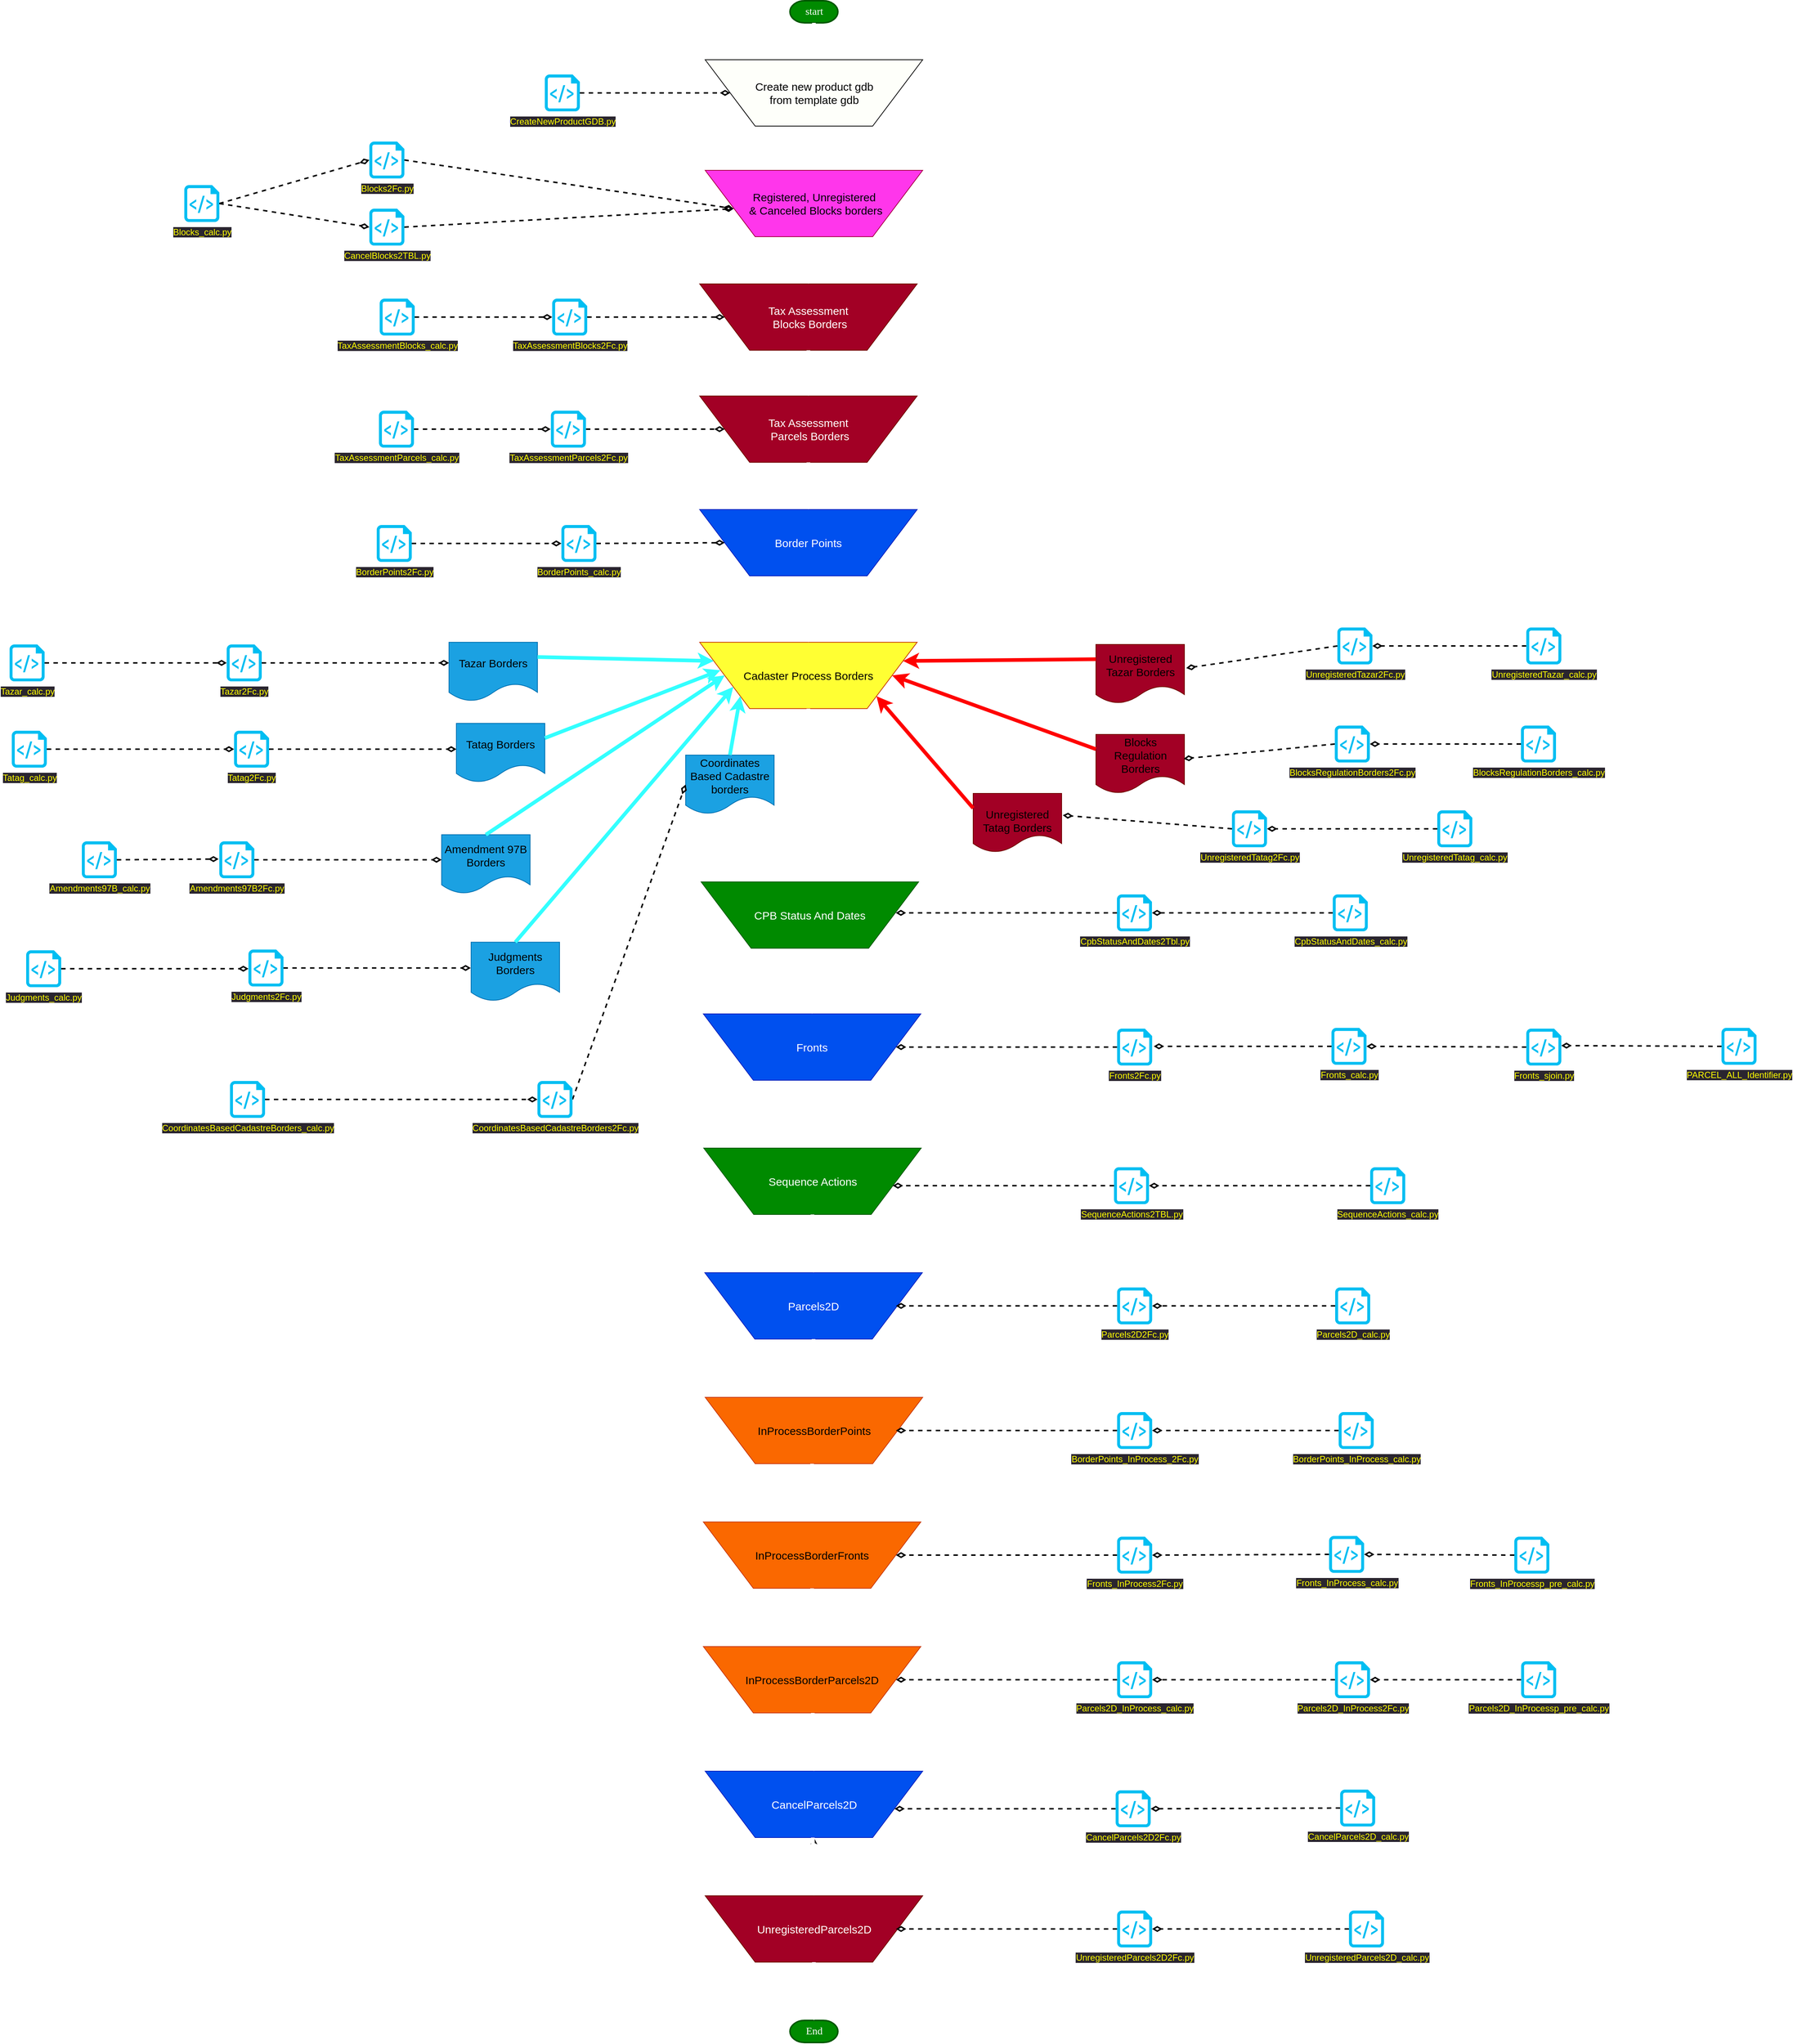 <mxfile version="20.8.20" type="github">
  <diagram id="6a731a19-8d31-9384-78a2-239565b7b9f0" name="Page-1">
    <mxGraphModel dx="4385" dy="1910" grid="1" gridSize="13" guides="1" tooltips="1" connect="1" arrows="1" fold="1" page="0" pageScale="1" pageWidth="1169" pageHeight="827" background="none" math="0" shadow="0">
      <root>
        <mxCell id="0" />
        <mxCell id="1" parent="0" />
        <mxCell id="2" value="start" style="shape=mxgraph.flowchart.terminator;strokeWidth=2;gradientDirection=north;fontStyle=0;html=1;fillColor=#008a00;strokeColor=#005700;fontColor=#ffffff;fontSize=14;fontFamily=Tahoma;" parent="1" vertex="1">
          <mxGeometry x="492.5" y="30" width="65" height="30" as="geometry" />
        </mxCell>
        <mxCell id="7" style="fontStyle=1;strokeColor=#FFFFFF;strokeWidth=5;html=1;entryX=0.5;entryY=0;entryDx=0;entryDy=0;fillColor=#1ba1e2;" parent="1" source="2" target="5D4chmr_N24pfjI9jj-k-56" edge="1">
          <mxGeometry relative="1" as="geometry">
            <mxPoint x="525" y="130" as="targetPoint" />
          </mxGeometry>
        </mxCell>
        <mxCell id="8" style="fontStyle=1;strokeColor=#FFFFFF;strokeWidth=5;html=1;exitX=0.5;exitY=1;exitDx=0;exitDy=0;fillColor=#1ba1e2;entryX=0.5;entryY=0;entryDx=0;entryDy=0;" parent="1" source="5D4chmr_N24pfjI9jj-k-56" target="5D4chmr_N24pfjI9jj-k-62" edge="1">
          <mxGeometry relative="1" as="geometry">
            <mxPoint x="523.385" y="210" as="sourcePoint" />
            <mxPoint x="521.85" y="260" as="targetPoint" />
          </mxGeometry>
        </mxCell>
        <mxCell id="5D4chmr_N24pfjI9jj-k-56" value="Create new product gdb&lt;br style=&quot;border-color: var(--border-color); font-size: 15px;&quot;&gt;&lt;span style=&quot;font-size: 15px;&quot;&gt;from template gdb&lt;/span&gt;" style="verticalLabelPosition=middle;verticalAlign=middle;html=1;shape=trapezoid;perimeter=trapezoidPerimeter;whiteSpace=wrap;size=0.23;arcSize=10;flipV=1;labelPosition=center;align=center;textDirection=ltr;fontSize=15;fillColor=#FEFFFA;fontColor=#000000;" parent="1" vertex="1">
          <mxGeometry x="377.5" y="110" width="295" height="90" as="geometry" />
        </mxCell>
        <mxCell id="5D4chmr_N24pfjI9jj-k-62" value="&lt;font style=&quot;font-size: 15px;&quot;&gt;Registered, Unregistered&lt;br style=&quot;&quot;&gt;&lt;span style=&quot;&quot;&gt;&amp;nbsp;&amp;amp; Canceled Blocks borders&lt;/span&gt;&lt;/font&gt;" style="verticalLabelPosition=middle;verticalAlign=middle;html=1;shape=trapezoid;perimeter=trapezoidPerimeter;whiteSpace=wrap;size=0.23;arcSize=10;flipV=1;labelPosition=center;align=center;textDirection=ltr;fontSize=15;fillColor=#FF36EB;strokeColor=#A50040;fontColor=#000000;gradientColor=none;" parent="1" vertex="1">
          <mxGeometry x="377.5" y="260" width="295" height="90" as="geometry" />
        </mxCell>
        <mxCell id="5D4chmr_N24pfjI9jj-k-64" value="Tax Assessment&lt;br&gt;&amp;nbsp;Blocks Borders" style="verticalLabelPosition=middle;verticalAlign=middle;html=1;shape=trapezoid;perimeter=trapezoidPerimeter;whiteSpace=wrap;size=0.23;arcSize=10;flipV=1;labelPosition=center;align=center;textDirection=ltr;fontSize=15;fillColor=#a20025;fontColor=#ffffff;strokeColor=#6F0000;" parent="1" vertex="1">
          <mxGeometry x="370" y="414" width="295" height="90" as="geometry" />
        </mxCell>
        <mxCell id="5D4chmr_N24pfjI9jj-k-65" style="fontStyle=1;strokeColor=#FFFFFF;strokeWidth=5;html=1;exitX=0.476;exitY=-0.022;exitDx=0;exitDy=0;fillColor=#1ba1e2;entryX=0.5;entryY=0;entryDx=0;entryDy=0;exitPerimeter=0;" parent="1" source="5D4chmr_N24pfjI9jj-k-62" target="5D4chmr_N24pfjI9jj-k-64" edge="1">
          <mxGeometry relative="1" as="geometry">
            <mxPoint x="535" y="210" as="sourcePoint" />
            <mxPoint x="535" y="270" as="targetPoint" />
          </mxGeometry>
        </mxCell>
        <mxCell id="5D4chmr_N24pfjI9jj-k-66" value="Tax Assessment&lt;br&gt;&amp;nbsp;Parcels Borders" style="verticalLabelPosition=middle;verticalAlign=middle;html=1;shape=trapezoid;perimeter=trapezoidPerimeter;whiteSpace=wrap;size=0.23;arcSize=10;flipV=1;labelPosition=center;align=center;textDirection=ltr;fontSize=15;fillColor=#a20025;fontColor=#ffffff;strokeColor=#6F0000;" parent="1" vertex="1">
          <mxGeometry x="370" y="566" width="295" height="90" as="geometry" />
        </mxCell>
        <mxCell id="5D4chmr_N24pfjI9jj-k-67" style="fontStyle=1;strokeColor=#FFFFFF;strokeWidth=5;html=1;fillColor=#1ba1e2;entryX=0.5;entryY=0;entryDx=0;entryDy=0;exitX=0.5;exitY=1;exitDx=0;exitDy=0;" parent="1" source="5D4chmr_N24pfjI9jj-k-64" target="5D4chmr_N24pfjI9jj-k-66" edge="1">
          <mxGeometry relative="1" as="geometry">
            <mxPoint x="580" y="530" as="sourcePoint" />
            <mxPoint x="534" y="422" as="targetPoint" />
          </mxGeometry>
        </mxCell>
        <mxCell id="5D4chmr_N24pfjI9jj-k-68" value="Cadaster Process Borders" style="verticalLabelPosition=middle;verticalAlign=middle;html=1;shape=trapezoid;perimeter=trapezoidPerimeter;whiteSpace=wrap;size=0.23;arcSize=10;flipV=1;labelPosition=center;align=center;textDirection=ltr;fontSize=15;fillColor=#FFFF33;strokeColor=#C73500;fontColor=#000000;" parent="1" vertex="1">
          <mxGeometry x="370" y="900" width="295" height="90" as="geometry" />
        </mxCell>
        <mxCell id="5D4chmr_N24pfjI9jj-k-69" style="fontStyle=1;strokeColor=#FFFFFF;strokeWidth=5;html=1;fillColor=#1ba1e2;entryX=0.5;entryY=0;entryDx=0;entryDy=0;exitX=0.5;exitY=1;exitDx=0;exitDy=0;" parent="1" source="5D4chmr_N24pfjI9jj-k-72" target="5D4chmr_N24pfjI9jj-k-68" edge="1">
          <mxGeometry relative="1" as="geometry">
            <mxPoint x="778" y="540" as="sourcePoint" />
            <mxPoint x="794" y="458" as="targetPoint" />
          </mxGeometry>
        </mxCell>
        <mxCell id="5D4chmr_N24pfjI9jj-k-72" value="Border Points" style="verticalLabelPosition=middle;verticalAlign=middle;html=1;shape=trapezoid;perimeter=trapezoidPerimeter;whiteSpace=wrap;size=0.23;arcSize=10;flipV=1;labelPosition=center;align=center;textDirection=ltr;fontSize=15;fillColor=#0050ef;fontColor=#ffffff;strokeColor=#001DBC;" parent="1" vertex="1">
          <mxGeometry x="370" y="720" width="295" height="90" as="geometry" />
        </mxCell>
        <mxCell id="5D4chmr_N24pfjI9jj-k-73" style="fontStyle=1;strokeColor=#FFFFFF;strokeWidth=5;html=1;fillColor=#1ba1e2;entryX=0.5;entryY=0;entryDx=0;entryDy=0;" parent="1" source="5D4chmr_N24pfjI9jj-k-66" target="5D4chmr_N24pfjI9jj-k-72" edge="1">
          <mxGeometry relative="1" as="geometry">
            <mxPoint x="518" y="658" as="sourcePoint" />
            <mxPoint x="534" y="576" as="targetPoint" />
          </mxGeometry>
        </mxCell>
        <mxCell id="5D4chmr_N24pfjI9jj-k-74" value="&lt;font color=&quot;#000000&quot;&gt;Tazar Borders&lt;/font&gt;" style="shape=document;whiteSpace=wrap;html=1;boundedLbl=1;fontFamily=Helvetica;fontSize=15;fillColor=#1ba1e2;fontColor=#ffffff;strokeColor=#006EAF;" parent="1" vertex="1">
          <mxGeometry x="30" y="900" width="120" height="80" as="geometry" />
        </mxCell>
        <mxCell id="5D4chmr_N24pfjI9jj-k-75" style="fontStyle=1;strokeColor=#33FFFF;strokeWidth=5;html=1;fillColor=#1ba1e2;exitX=1;exitY=0.25;exitDx=0;exitDy=0;entryX=0;entryY=0.25;entryDx=0;entryDy=0;" parent="1" source="5D4chmr_N24pfjI9jj-k-74" target="5D4chmr_N24pfjI9jj-k-68" edge="1">
          <mxGeometry relative="1" as="geometry">
            <mxPoint x="528" y="820" as="sourcePoint" />
            <mxPoint x="120" y="940" as="targetPoint" />
          </mxGeometry>
        </mxCell>
        <mxCell id="5D4chmr_N24pfjI9jj-k-76" value="&lt;font color=&quot;#000000&quot;&gt;Tatag Borders&lt;/font&gt;" style="shape=document;whiteSpace=wrap;html=1;boundedLbl=1;fontFamily=Helvetica;fontSize=15;fillColor=#1ba1e2;fontColor=#ffffff;strokeColor=#006EAF;" parent="1" vertex="1">
          <mxGeometry x="40" y="1010" width="120" height="80" as="geometry" />
        </mxCell>
        <mxCell id="5D4chmr_N24pfjI9jj-k-77" style="fontStyle=1;strokeColor=#33FFFF;strokeWidth=5;html=1;fillColor=#1ba1e2;exitX=1;exitY=0.25;exitDx=0;exitDy=0;entryX=0.095;entryY=0.578;entryDx=0;entryDy=0;entryPerimeter=0;" parent="1" source="5D4chmr_N24pfjI9jj-k-76" target="5D4chmr_N24pfjI9jj-k-68" edge="1">
          <mxGeometry relative="1" as="geometry">
            <mxPoint x="473.925" y="1030" as="sourcePoint" />
            <mxPoint x="370" y="1110" as="targetPoint" />
          </mxGeometry>
        </mxCell>
        <mxCell id="5D4chmr_N24pfjI9jj-k-78" style="fontStyle=1;strokeColor=#FFFFFF;strokeWidth=5;html=1;fillColor=#1ba1e2;exitX=0.5;exitY=1;exitDx=0;exitDy=0;" parent="1" source="5D4chmr_N24pfjI9jj-k-68" target="5D4chmr_N24pfjI9jj-k-160" edge="1">
          <mxGeometry relative="1" as="geometry">
            <mxPoint x="528" y="820" as="sourcePoint" />
            <mxPoint x="520" y="1404" as="targetPoint" />
          </mxGeometry>
        </mxCell>
        <mxCell id="5D4chmr_N24pfjI9jj-k-79" value="&lt;font color=&quot;#000000&quot;&gt;Amendment 97B Borders&lt;/font&gt;" style="shape=document;whiteSpace=wrap;html=1;boundedLbl=1;fontFamily=Helvetica;fontSize=15;fillColor=#1ba1e2;fontColor=#ffffff;strokeColor=#006EAF;" parent="1" vertex="1">
          <mxGeometry x="20" y="1161" width="120" height="80" as="geometry" />
        </mxCell>
        <mxCell id="5D4chmr_N24pfjI9jj-k-82" value="&lt;font color=&quot;#000000&quot;&gt;Judgments Borders&lt;/font&gt;" style="shape=document;whiteSpace=wrap;html=1;boundedLbl=1;fontFamily=Helvetica;fontSize=15;fillColor=#1ba1e2;fontColor=#ffffff;strokeColor=#006EAF;" parent="1" vertex="1">
          <mxGeometry x="60" y="1306.75" width="120" height="80" as="geometry" />
        </mxCell>
        <mxCell id="5D4chmr_N24pfjI9jj-k-80" style="fontStyle=1;strokeColor=#33FFFF;strokeWidth=5;html=1;fillColor=#1ba1e2;exitX=0.5;exitY=0;exitDx=0;exitDy=0;entryX=0;entryY=0.5;entryDx=0;entryDy=0;" parent="1" source="5D4chmr_N24pfjI9jj-k-79" target="5D4chmr_N24pfjI9jj-k-68" edge="1">
          <mxGeometry relative="1" as="geometry">
            <mxPoint x="523.925" y="1132" as="sourcePoint" />
            <mxPoint x="448" y="1040" as="targetPoint" />
          </mxGeometry>
        </mxCell>
        <mxCell id="5D4chmr_N24pfjI9jj-k-84" value="&lt;font color=&quot;#000000&quot;&gt;Coordinates Based Cadastre borders&lt;/font&gt;" style="shape=document;whiteSpace=wrap;html=1;boundedLbl=1;fontFamily=Helvetica;fontSize=15;fillColor=#1ba1e2;fontColor=#ffffff;strokeColor=#006EAF;" parent="1" vertex="1">
          <mxGeometry x="351" y="1053" width="120" height="80" as="geometry" />
        </mxCell>
        <mxCell id="5D4chmr_N24pfjI9jj-k-83" style="fontStyle=1;strokeColor=#33FFFF;strokeWidth=5;html=1;fillColor=#1ba1e2;exitX=0.5;exitY=0;exitDx=0;exitDy=0;entryX=0;entryY=0.75;entryDx=0;entryDy=0;" parent="1" source="5D4chmr_N24pfjI9jj-k-82" target="5D4chmr_N24pfjI9jj-k-68" edge="1">
          <mxGeometry relative="1" as="geometry">
            <mxPoint x="623.925" y="1220.5" as="sourcePoint" />
            <mxPoint x="504" y="1033.5" as="targetPoint" />
          </mxGeometry>
        </mxCell>
        <mxCell id="5D4chmr_N24pfjI9jj-k-85" style="fontStyle=1;strokeColor=#33FFFF;strokeWidth=5;html=1;fillColor=#1ba1e2;exitX=0.5;exitY=0;exitDx=0;exitDy=0;entryX=0;entryY=1;entryDx=0;entryDy=0;" parent="1" source="5D4chmr_N24pfjI9jj-k-84" target="5D4chmr_N24pfjI9jj-k-68" edge="1">
          <mxGeometry relative="1" as="geometry">
            <mxPoint x="782.925" y="1236.75" as="sourcePoint" />
            <mxPoint x="422.75" y="1017.25" as="targetPoint" />
          </mxGeometry>
        </mxCell>
        <mxCell id="5D4chmr_N24pfjI9jj-k-86" value="&lt;font color=&quot;#000000&quot;&gt;Unregistered Tazar Borders&lt;/font&gt;" style="shape=document;whiteSpace=wrap;html=1;boundedLbl=1;fontFamily=Helvetica;fontSize=15;fillColor=#a20025;fontColor=#ffffff;strokeColor=#6F0000;" parent="1" vertex="1">
          <mxGeometry x="907.51" y="903.0" width="120" height="80" as="geometry" />
        </mxCell>
        <mxCell id="5D4chmr_N24pfjI9jj-k-87" style="fontStyle=1;strokeColor=#FF0000;strokeWidth=5;html=1;fillColor=#d80073;exitX=0;exitY=0.25;exitDx=0;exitDy=0;entryX=1;entryY=0.25;entryDx=0;entryDy=0;" parent="1" source="5D4chmr_N24pfjI9jj-k-86" target="5D4chmr_N24pfjI9jj-k-68" edge="1">
          <mxGeometry relative="1" as="geometry">
            <mxPoint x="1430.435" y="946.75" as="sourcePoint" />
            <mxPoint x="645.833" y="940.424" as="targetPoint" />
          </mxGeometry>
        </mxCell>
        <mxCell id="5D4chmr_N24pfjI9jj-k-92" value="&lt;font color=&quot;#000000&quot;&gt;Blocks Regulation Borders&lt;/font&gt;" style="shape=document;whiteSpace=wrap;html=1;boundedLbl=1;fontFamily=Helvetica;fontSize=15;fillColor=#a20025;fontColor=#ffffff;strokeColor=#6F0000;" parent="1" vertex="1">
          <mxGeometry x="907.51" y="1025" width="120" height="80" as="geometry" />
        </mxCell>
        <mxCell id="5D4chmr_N24pfjI9jj-k-93" style="fontStyle=1;strokeColor=#FF0000;strokeWidth=5;html=1;fillColor=#d80073;exitX=0;exitY=0.25;exitDx=0;exitDy=0;entryX=1;entryY=0.5;entryDx=0;entryDy=0;" parent="1" source="5D4chmr_N24pfjI9jj-k-92" target="5D4chmr_N24pfjI9jj-k-68" edge="1">
          <mxGeometry relative="1" as="geometry">
            <mxPoint x="1430.435" y="1068.75" as="sourcePoint" />
            <mxPoint x="637.075" y="960" as="targetPoint" />
          </mxGeometry>
        </mxCell>
        <mxCell id="5D4chmr_N24pfjI9jj-k-94" value="&lt;div&gt;&lt;font color=&quot;#000000&quot;&gt;&lt;br&gt;&lt;/font&gt;&lt;/div&gt;&lt;div&gt;&lt;font color=&quot;#000000&quot;&gt;Unregistered Tatag Borders&lt;/font&gt;&lt;/div&gt;" style="shape=document;whiteSpace=wrap;html=1;boundedLbl=1;fontFamily=Helvetica;fontSize=15;fillColor=#a20025;fontColor=#ffffff;strokeColor=#6F0000;" parent="1" vertex="1">
          <mxGeometry x="741.0" y="1105" width="120" height="80" as="geometry" />
        </mxCell>
        <mxCell id="5D4chmr_N24pfjI9jj-k-95" style="fontStyle=1;strokeColor=#FF0000;strokeWidth=5;html=1;fillColor=#d80073;exitX=0;exitY=0.25;exitDx=0;exitDy=0;entryX=1;entryY=1;entryDx=0;entryDy=0;" parent="1" source="5D4chmr_N24pfjI9jj-k-94" target="5D4chmr_N24pfjI9jj-k-68" edge="1">
          <mxGeometry relative="1" as="geometry">
            <mxPoint x="1389.435" y="1173.75" as="sourcePoint" />
            <mxPoint x="590" y="1050" as="targetPoint" />
          </mxGeometry>
        </mxCell>
        <mxCell id="5D4chmr_N24pfjI9jj-k-96" style="fontStyle=1;strokeColor=#FFFFFF;strokeWidth=5;html=1;fillColor=#1ba1e2;exitX=0.5;exitY=1;exitDx=0;exitDy=0;entryX=0.5;entryY=0;entryDx=0;entryDy=0;" parent="1" source="5D4chmr_N24pfjI9jj-k-97" target="5D4chmr_N24pfjI9jj-k-100" edge="1">
          <mxGeometry relative="1" as="geometry">
            <mxPoint x="783" y="1224" as="sourcePoint" />
            <mxPoint x="650" y="1547" as="targetPoint" />
          </mxGeometry>
        </mxCell>
        <mxCell id="5D4chmr_N24pfjI9jj-k-97" value="Fronts" style="verticalLabelPosition=middle;verticalAlign=middle;html=1;shape=trapezoid;perimeter=trapezoidPerimeter;whiteSpace=wrap;size=0.23;arcSize=10;flipV=1;labelPosition=center;align=center;textDirection=ltr;fontSize=15;fillColor=#0050ef;fontColor=#ffffff;strokeColor=#001DBC;" parent="1" vertex="1">
          <mxGeometry x="375" y="1404" width="295" height="90" as="geometry" />
        </mxCell>
        <mxCell id="5D4chmr_N24pfjI9jj-k-100" value="Sequence Actions" style="verticalLabelPosition=middle;verticalAlign=middle;html=1;shape=trapezoid;perimeter=trapezoidPerimeter;whiteSpace=wrap;size=0.23;arcSize=10;flipV=1;labelPosition=center;align=center;textDirection=ltr;fontSize=15;fillColor=#008a00;fontColor=#ffffff;strokeColor=#005700;" parent="1" vertex="1">
          <mxGeometry x="375.5" y="1586" width="295" height="90" as="geometry" />
        </mxCell>
        <mxCell id="5D4chmr_N24pfjI9jj-k-102" value="Parcels2D" style="verticalLabelPosition=middle;verticalAlign=middle;html=1;shape=trapezoid;perimeter=trapezoidPerimeter;whiteSpace=wrap;size=0.23;arcSize=10;flipV=1;labelPosition=center;align=center;textDirection=ltr;fontSize=15;fillColor=#0050ef;fontColor=#ffffff;strokeColor=#001DBC;" parent="1" vertex="1">
          <mxGeometry x="377" y="1755" width="295" height="90" as="geometry" />
        </mxCell>
        <mxCell id="5D4chmr_N24pfjI9jj-k-103" style="fontStyle=1;strokeColor=#FFFFFF;strokeWidth=5;html=1;fillColor=#1ba1e2;exitX=0.5;exitY=1;exitDx=0;exitDy=0;entryX=0.5;entryY=0;entryDx=0;entryDy=0;" parent="1" source="5D4chmr_N24pfjI9jj-k-100" target="5D4chmr_N24pfjI9jj-k-102" edge="1">
          <mxGeometry relative="1" as="geometry">
            <mxPoint x="536" y="1507" as="sourcePoint" />
            <mxPoint x="536" y="1599" as="targetPoint" />
          </mxGeometry>
        </mxCell>
        <mxCell id="5D4chmr_N24pfjI9jj-k-104" style="fontStyle=1;strokeColor=#FFFFFF;strokeWidth=5;html=1;fillColor=#1ba1e2;exitX=0.5;exitY=1;exitDx=0;exitDy=0;entryX=0.5;entryY=0;entryDx=0;entryDy=0;" parent="1" source="5D4chmr_N24pfjI9jj-k-102" target="5D4chmr_N24pfjI9jj-k-105" edge="1">
          <mxGeometry relative="1" as="geometry">
            <mxPoint x="536" y="1689" as="sourcePoint" />
            <mxPoint x="525" y="1924" as="targetPoint" />
          </mxGeometry>
        </mxCell>
        <mxCell id="5D4chmr_N24pfjI9jj-k-105" value="InProcessBorderPoints" style="verticalLabelPosition=middle;verticalAlign=middle;html=1;shape=trapezoid;perimeter=trapezoidPerimeter;whiteSpace=wrap;size=0.23;arcSize=10;flipV=1;labelPosition=center;align=center;textDirection=ltr;fontSize=15;fillColor=#fa6800;fontColor=#000000;strokeColor=#C73500;" parent="1" vertex="1">
          <mxGeometry x="377.5" y="1924" width="295" height="90" as="geometry" />
        </mxCell>
        <mxCell id="5D4chmr_N24pfjI9jj-k-106" style="fontStyle=1;strokeColor=#FFFFFF;strokeWidth=5;html=1;fillColor=#1ba1e2;exitX=0.5;exitY=1;exitDx=0;exitDy=0;entryX=0.5;entryY=0;entryDx=0;entryDy=0;" parent="1" target="5D4chmr_N24pfjI9jj-k-107" edge="1">
          <mxGeometry relative="1" as="geometry">
            <mxPoint x="522.5" y="2014" as="sourcePoint" />
            <mxPoint x="522.5" y="2093" as="targetPoint" />
          </mxGeometry>
        </mxCell>
        <mxCell id="5D4chmr_N24pfjI9jj-k-107" value="InProcessBorderFronts" style="verticalLabelPosition=middle;verticalAlign=middle;html=1;shape=trapezoid;perimeter=trapezoidPerimeter;whiteSpace=wrap;size=0.23;arcSize=10;flipV=1;labelPosition=center;align=center;textDirection=ltr;fontSize=15;fillColor=#fa6800;fontColor=#000000;strokeColor=#C73500;" parent="1" vertex="1">
          <mxGeometry x="375" y="2093" width="295" height="90" as="geometry" />
        </mxCell>
        <mxCell id="5D4chmr_N24pfjI9jj-k-108" style="fontStyle=1;strokeColor=#FFFFFF;strokeWidth=5;html=1;fillColor=#1ba1e2;exitX=0.5;exitY=1;exitDx=0;exitDy=0;entryX=0.5;entryY=0;entryDx=0;entryDy=0;" parent="1" target="5D4chmr_N24pfjI9jj-k-109" edge="1">
          <mxGeometry relative="1" as="geometry">
            <mxPoint x="522.5" y="2183" as="sourcePoint" />
            <mxPoint x="522.5" y="2262" as="targetPoint" />
          </mxGeometry>
        </mxCell>
        <mxCell id="5D4chmr_N24pfjI9jj-k-109" value="InProcessBorderParcels2D" style="verticalLabelPosition=middle;verticalAlign=middle;html=1;shape=trapezoid;perimeter=trapezoidPerimeter;whiteSpace=wrap;size=0.23;arcSize=10;flipV=1;labelPosition=center;align=center;textDirection=ltr;fontSize=15;fillColor=#fa6800;fontColor=#000000;strokeColor=#C73500;" parent="1" vertex="1">
          <mxGeometry x="375" y="2262" width="295" height="90" as="geometry" />
        </mxCell>
        <mxCell id="5D4chmr_N24pfjI9jj-k-110" value="CancelParcels2D" style="verticalLabelPosition=middle;verticalAlign=middle;html=1;shape=trapezoid;perimeter=trapezoidPerimeter;whiteSpace=wrap;size=0.23;arcSize=10;flipV=1;labelPosition=center;align=center;textDirection=ltr;fontSize=15;fillColor=#0050ef;fontColor=#ffffff;strokeColor=#001DBC;" parent="1" vertex="1">
          <mxGeometry x="377.5" y="2431" width="295" height="90" as="geometry" />
        </mxCell>
        <mxCell id="5D4chmr_N24pfjI9jj-k-111" style="fontStyle=1;strokeColor=#FFFFFF;strokeWidth=5;html=1;fillColor=#1ba1e2;exitX=0.5;exitY=1;exitDx=0;exitDy=0;entryX=0.5;entryY=0;entryDx=0;entryDy=0;" parent="1" target="5D4chmr_N24pfjI9jj-k-110" edge="1">
          <mxGeometry relative="1" as="geometry">
            <mxPoint x="523.5" y="2352" as="sourcePoint" />
            <mxPoint x="536.5" y="2275" as="targetPoint" />
          </mxGeometry>
        </mxCell>
        <mxCell id="5D4chmr_N24pfjI9jj-k-115" value="" style="edgeStyle=orthogonalEdgeStyle;rounded=0;orthogonalLoop=1;jettySize=auto;html=1;" parent="1" source="5D4chmr_N24pfjI9jj-k-112" target="5D4chmr_N24pfjI9jj-k-110" edge="1">
          <mxGeometry relative="1" as="geometry" />
        </mxCell>
        <mxCell id="5D4chmr_N24pfjI9jj-k-112" value="UnregisteredParcels2D" style="verticalLabelPosition=middle;verticalAlign=middle;html=1;shape=trapezoid;perimeter=trapezoidPerimeter;whiteSpace=wrap;size=0.23;arcSize=10;flipV=1;labelPosition=center;align=center;textDirection=ltr;fontSize=15;fillColor=#a20025;fontColor=#ffffff;strokeColor=#6F0000;" parent="1" vertex="1">
          <mxGeometry x="377.5" y="2600" width="295" height="90" as="geometry" />
        </mxCell>
        <mxCell id="5D4chmr_N24pfjI9jj-k-113" style="fontStyle=1;strokeColor=#FFFFFF;strokeWidth=5;html=1;fillColor=#1ba1e2;exitX=0.5;exitY=1;exitDx=0;exitDy=0;entryX=0.5;entryY=0;entryDx=0;entryDy=0;" parent="1" target="5D4chmr_N24pfjI9jj-k-112" edge="1">
          <mxGeometry relative="1" as="geometry">
            <mxPoint x="523.5" y="2521" as="sourcePoint" />
            <mxPoint x="536.5" y="2444" as="targetPoint" />
          </mxGeometry>
        </mxCell>
        <mxCell id="5D4chmr_N24pfjI9jj-k-114" value="End" style="shape=mxgraph.flowchart.terminator;strokeWidth=2;gradientDirection=north;fontStyle=0;html=1;fillColor=#008a00;strokeColor=#005700;fontColor=#ffffff;fontSize=14;fontFamily=Tahoma;" parent="1" vertex="1">
          <mxGeometry x="492.5" y="2769" width="65" height="30" as="geometry" />
        </mxCell>
        <mxCell id="5D4chmr_N24pfjI9jj-k-116" style="fontStyle=1;strokeColor=#FFFFFF;strokeWidth=5;html=1;fillColor=#1ba1e2;" parent="1" source="5D4chmr_N24pfjI9jj-k-112" edge="1">
          <mxGeometry relative="1" as="geometry">
            <mxPoint x="536.5" y="2534" as="sourcePoint" />
            <mxPoint x="525" y="2769" as="targetPoint" />
          </mxGeometry>
        </mxCell>
        <mxCell id="5D4chmr_N24pfjI9jj-k-122" value="" style="fontSize=12;html=1;endArrow=diamondThin;endFill=0;rounded=0;entryX=0;entryY=0.5;entryDx=0;entryDy=0;dashed=1;strokeWidth=2;exitX=1;exitY=0.5;exitDx=0;exitDy=0;exitPerimeter=0;endSize=8;" parent="1" source="5D4chmr_N24pfjI9jj-k-130" target="5D4chmr_N24pfjI9jj-k-56" edge="1">
          <mxGeometry width="100" height="100" relative="1" as="geometry">
            <mxPoint x="221" y="178" as="sourcePoint" />
            <mxPoint x="581" y="182" as="targetPoint" />
          </mxGeometry>
        </mxCell>
        <mxCell id="5D4chmr_N24pfjI9jj-k-124" value="" style="fontSize=12;html=1;endArrow=diamondThin;endFill=0;rounded=0;dashed=1;strokeWidth=2;exitX=1;exitY=0.5;exitDx=0;exitDy=0;exitPerimeter=0;endSize=8;" parent="1" source="5D4chmr_N24pfjI9jj-k-134" edge="1">
          <mxGeometry width="100" height="100" relative="1" as="geometry">
            <mxPoint x="180" y="339.5" as="sourcePoint" />
            <mxPoint x="416" y="312" as="targetPoint" />
          </mxGeometry>
        </mxCell>
        <mxCell id="5D4chmr_N24pfjI9jj-k-126" value="" style="fontSize=12;html=1;endArrow=diamondThin;endFill=0;rounded=0;entryX=0;entryY=0.5;entryDx=0;entryDy=0;dashed=1;strokeWidth=2;exitX=1;exitY=0.5;exitDx=0;exitDy=0;exitPerimeter=0;endSize=8;" parent="1" source="5D4chmr_N24pfjI9jj-k-136" target="5D4chmr_N24pfjI9jj-k-64" edge="1">
          <mxGeometry width="100" height="100" relative="1" as="geometry">
            <mxPoint x="190" y="454" as="sourcePoint" />
            <mxPoint x="380" y="426" as="targetPoint" />
          </mxGeometry>
        </mxCell>
        <mxCell id="5D4chmr_N24pfjI9jj-k-130" value="&lt;span style=&quot;font-family: Helvetica; font-size: 12px; font-style: normal; font-variant-ligatures: normal; font-variant-caps: normal; font-weight: 400; letter-spacing: normal; orphans: 2; text-align: center; text-indent: 0px; text-transform: none; widows: 2; word-spacing: 0px; -webkit-text-stroke-width: 0px; background-color: rgb(42, 37, 47); text-decoration-thickness: initial; text-decoration-style: initial; text-decoration-color: initial; float: none; display: inline !important;&quot;&gt;CreateNewProductGDB.py&lt;/span&gt;" style="verticalLabelPosition=bottom;html=1;verticalAlign=top;align=center;strokeColor=none;fillColor=#00BEF2;shape=mxgraph.azure.script_file;pointerEvents=1;sketch=0;fontColor=#FFFF00;" parent="1" vertex="1">
          <mxGeometry x="160" y="130" width="47.5" height="50" as="geometry" />
        </mxCell>
        <mxCell id="5D4chmr_N24pfjI9jj-k-134" value="&lt;span style=&quot;font-family: Helvetica; font-size: 12px; font-style: normal; font-variant-ligatures: normal; font-variant-caps: normal; font-weight: 400; letter-spacing: normal; orphans: 2; text-align: center; text-indent: 0px; text-transform: none; widows: 2; word-spacing: 0px; -webkit-text-stroke-width: 0px; background-color: rgb(42, 37, 47); text-decoration-thickness: initial; text-decoration-style: initial; text-decoration-color: initial; float: none; display: inline !important;&quot;&gt;Blocks2Fc.py&lt;/span&gt;" style="verticalLabelPosition=bottom;html=1;verticalAlign=top;align=center;strokeColor=none;fillColor=#00BEF2;shape=mxgraph.azure.script_file;pointerEvents=1;sketch=0;fontColor=#FFFF00;" parent="1" vertex="1">
          <mxGeometry x="-78" y="221" width="47.5" height="50" as="geometry" />
        </mxCell>
        <mxCell id="5D4chmr_N24pfjI9jj-k-136" value="&lt;span style=&quot;font-family: Helvetica; font-size: 12px; font-style: normal; font-variant-ligatures: normal; font-variant-caps: normal; font-weight: 400; letter-spacing: normal; orphans: 2; text-align: center; text-indent: 0px; text-transform: none; widows: 2; word-spacing: 0px; -webkit-text-stroke-width: 0px; background-color: rgb(42, 37, 47); text-decoration-thickness: initial; text-decoration-style: initial; text-decoration-color: initial; float: none; display: inline !important;&quot;&gt;TaxAssessmentBlocks2Fc.py&lt;/span&gt;" style="verticalLabelPosition=bottom;html=1;verticalAlign=top;align=center;strokeColor=none;fillColor=#00BEF2;shape=mxgraph.azure.script_file;pointerEvents=1;sketch=0;fontColor=#FFFF00;" parent="1" vertex="1">
          <mxGeometry x="170" y="434" width="47.5" height="50" as="geometry" />
        </mxCell>
        <mxCell id="5D4chmr_N24pfjI9jj-k-139" value="" style="fontSize=12;html=1;endArrow=diamondThin;endFill=0;rounded=0;entryX=0;entryY=0.5;entryDx=0;entryDy=0;dashed=1;strokeWidth=2;exitX=1;exitY=0.5;exitDx=0;exitDy=0;exitPerimeter=0;endSize=8;" parent="1" source="5D4chmr_N24pfjI9jj-k-140" target="5D4chmr_N24pfjI9jj-k-66" edge="1">
          <mxGeometry width="100" height="100" relative="1" as="geometry">
            <mxPoint x="125" y="566" as="sourcePoint" />
            <mxPoint x="339" y="571" as="targetPoint" />
          </mxGeometry>
        </mxCell>
        <mxCell id="5D4chmr_N24pfjI9jj-k-140" value="&lt;span style=&quot;font-family: Helvetica; font-size: 12px; font-style: normal; font-variant-ligatures: normal; font-variant-caps: normal; font-weight: 400; letter-spacing: normal; orphans: 2; text-align: center; text-indent: 0px; text-transform: none; widows: 2; word-spacing: 0px; -webkit-text-stroke-width: 0px; background-color: rgb(42, 37, 47); text-decoration-thickness: initial; text-decoration-style: initial; text-decoration-color: initial; float: none; display: inline !important;&quot;&gt;TaxAssessmentParcels2Fc.py&lt;/span&gt;" style="verticalLabelPosition=bottom;html=1;verticalAlign=top;align=center;strokeColor=none;fillColor=#00BEF2;shape=mxgraph.azure.script_file;pointerEvents=1;sketch=0;fontColor=#FFFF00;" parent="1" vertex="1">
          <mxGeometry x="168.25" y="586" width="47.5" height="50" as="geometry" />
        </mxCell>
        <mxCell id="5D4chmr_N24pfjI9jj-k-141" value="" style="fontSize=12;html=1;endArrow=diamondThin;endFill=0;rounded=0;entryX=0;entryY=0.5;entryDx=0;entryDy=0;dashed=1;strokeWidth=2;exitX=1;exitY=0.5;exitDx=0;exitDy=0;exitPerimeter=0;endSize=8;" parent="1" source="5D4chmr_N24pfjI9jj-k-142" target="5D4chmr_N24pfjI9jj-k-72" edge="1">
          <mxGeometry width="100" height="100" relative="1" as="geometry">
            <mxPoint x="156" y="740" as="sourcePoint" />
            <mxPoint x="370" y="745" as="targetPoint" />
          </mxGeometry>
        </mxCell>
        <mxCell id="5D4chmr_N24pfjI9jj-k-142" value="&lt;span style=&quot;font-family: Helvetica; font-size: 12px; font-style: normal; font-variant-ligatures: normal; font-variant-caps: normal; font-weight: 400; letter-spacing: normal; orphans: 2; text-align: center; text-indent: 0px; text-transform: none; widows: 2; word-spacing: 0px; -webkit-text-stroke-width: 0px; background-color: rgb(42, 37, 47); text-decoration-thickness: initial; text-decoration-style: initial; text-decoration-color: initial; float: none; display: inline !important;&quot;&gt;BorderPoints_calc.py&lt;/span&gt;" style="verticalLabelPosition=bottom;html=1;verticalAlign=top;align=center;strokeColor=none;fillColor=#00BEF2;shape=mxgraph.azure.script_file;pointerEvents=1;sketch=0;fontColor=#FFFF00;" parent="1" vertex="1">
          <mxGeometry x="182.5" y="741" width="47.5" height="50" as="geometry" />
        </mxCell>
        <mxCell id="5D4chmr_N24pfjI9jj-k-143" value="" style="fontSize=12;html=1;endArrow=diamondThin;endFill=0;rounded=0;entryX=0;entryY=0.5;entryDx=0;entryDy=0;dashed=1;strokeWidth=2;exitX=1;exitY=0.5;exitDx=0;exitDy=0;exitPerimeter=0;endSize=8;" parent="1" source="5D4chmr_N24pfjI9jj-k-144" edge="1">
          <mxGeometry width="100" height="100" relative="1" as="geometry">
            <mxPoint x="-218" y="903" as="sourcePoint" />
            <mxPoint x="30" y="928" as="targetPoint" />
          </mxGeometry>
        </mxCell>
        <mxCell id="5D4chmr_N24pfjI9jj-k-144" value="&lt;span style=&quot;font-family: Helvetica; font-size: 12px; font-style: normal; font-variant-ligatures: normal; font-variant-caps: normal; font-weight: 400; letter-spacing: normal; orphans: 2; text-align: center; text-indent: 0px; text-transform: none; widows: 2; word-spacing: 0px; -webkit-text-stroke-width: 0px; background-color: rgb(42, 37, 47); text-decoration-thickness: initial; text-decoration-style: initial; text-decoration-color: initial; float: none; display: inline !important;&quot;&gt;Tazar2Fc.py&lt;/span&gt;" style="verticalLabelPosition=bottom;html=1;verticalAlign=top;align=center;strokeColor=none;fillColor=#00BEF2;shape=mxgraph.azure.script_file;pointerEvents=1;sketch=0;fontColor=#FFFF00;" parent="1" vertex="1">
          <mxGeometry x="-271.5" y="903" width="47.5" height="50" as="geometry" />
        </mxCell>
        <mxCell id="5D4chmr_N24pfjI9jj-k-145" value="" style="fontSize=12;html=1;endArrow=diamondThin;endFill=0;rounded=0;entryX=0;entryY=0.5;entryDx=0;entryDy=0;dashed=1;strokeWidth=2;exitX=1;exitY=0.5;exitDx=0;exitDy=0;exitPerimeter=0;endSize=8;" parent="1" source="5D4chmr_N24pfjI9jj-k-146" edge="1">
          <mxGeometry width="100" height="100" relative="1" as="geometry">
            <mxPoint x="-208" y="1020" as="sourcePoint" />
            <mxPoint x="40" y="1045" as="targetPoint" />
          </mxGeometry>
        </mxCell>
        <mxCell id="5D4chmr_N24pfjI9jj-k-146" value="&lt;span style=&quot;font-family: Helvetica; font-size: 12px; font-style: normal; font-variant-ligatures: normal; font-variant-caps: normal; font-weight: 400; letter-spacing: normal; orphans: 2; text-align: center; text-indent: 0px; text-transform: none; widows: 2; word-spacing: 0px; -webkit-text-stroke-width: 0px; background-color: rgb(42, 37, 47); text-decoration-thickness: initial; text-decoration-style: initial; text-decoration-color: initial; float: none; display: inline !important;&quot;&gt;Tatag2Fc.py&lt;/span&gt;" style="verticalLabelPosition=bottom;html=1;verticalAlign=top;align=center;strokeColor=none;fillColor=#00BEF2;shape=mxgraph.azure.script_file;pointerEvents=1;sketch=0;fontColor=#FFFF00;" parent="1" vertex="1">
          <mxGeometry x="-261.5" y="1020" width="47.5" height="50" as="geometry" />
        </mxCell>
        <mxCell id="5D4chmr_N24pfjI9jj-k-151" value="" style="fontSize=12;html=1;endArrow=diamondThin;endFill=0;rounded=0;entryX=0;entryY=0.5;entryDx=0;entryDy=0;dashed=1;strokeWidth=2;exitX=1;exitY=0.5;exitDx=0;exitDy=0;exitPerimeter=0;endSize=8;" parent="1" source="5D4chmr_N24pfjI9jj-k-152" target="5D4chmr_N24pfjI9jj-k-84" edge="1">
          <mxGeometry width="100" height="100" relative="1" as="geometry">
            <mxPoint x="-414.5" y="1241" as="sourcePoint" />
            <mxPoint x="-166.5" y="1266" as="targetPoint" />
          </mxGeometry>
        </mxCell>
        <mxCell id="5D4chmr_N24pfjI9jj-k-147" value="" style="fontSize=12;html=1;endArrow=diamondThin;endFill=0;rounded=0;entryX=0;entryY=0.5;entryDx=0;entryDy=0;dashed=1;strokeWidth=2;exitX=1;exitY=0.5;exitDx=0;exitDy=0;exitPerimeter=0;endSize=8;" parent="1" source="5D4chmr_N24pfjI9jj-k-148" edge="1">
          <mxGeometry width="100" height="100" relative="1" as="geometry">
            <mxPoint x="-228" y="1170" as="sourcePoint" />
            <mxPoint x="20" y="1195" as="targetPoint" />
          </mxGeometry>
        </mxCell>
        <mxCell id="5D4chmr_N24pfjI9jj-k-148" value="&lt;span style=&quot;font-family: Helvetica; font-size: 12px; font-style: normal; font-variant-ligatures: normal; font-variant-caps: normal; font-weight: 400; letter-spacing: normal; orphans: 2; text-align: center; text-indent: 0px; text-transform: none; widows: 2; word-spacing: 0px; -webkit-text-stroke-width: 0px; background-color: rgb(42, 37, 47); text-decoration-thickness: initial; text-decoration-style: initial; text-decoration-color: initial; float: none; display: inline !important;&quot;&gt;Amendments97B2Fc.py&lt;br&gt;&lt;/span&gt;" style="verticalLabelPosition=bottom;html=1;verticalAlign=top;align=center;strokeColor=none;fillColor=#00BEF2;shape=mxgraph.azure.script_file;pointerEvents=1;sketch=0;fontColor=#FFFF00;" parent="1" vertex="1">
          <mxGeometry x="-281.5" y="1170" width="47.5" height="50" as="geometry" />
        </mxCell>
        <mxCell id="5D4chmr_N24pfjI9jj-k-149" value="" style="fontSize=12;html=1;endArrow=diamondThin;endFill=0;rounded=0;entryX=0;entryY=0.5;entryDx=0;entryDy=0;dashed=1;strokeWidth=2;exitX=1;exitY=0.5;exitDx=0;exitDy=0;exitPerimeter=0;endSize=8;" parent="1" source="5D4chmr_N24pfjI9jj-k-150" edge="1">
          <mxGeometry width="100" height="100" relative="1" as="geometry">
            <mxPoint x="-188.5" y="1316.75" as="sourcePoint" />
            <mxPoint x="59.5" y="1341.75" as="targetPoint" />
          </mxGeometry>
        </mxCell>
        <mxCell id="5D4chmr_N24pfjI9jj-k-150" value="&lt;span style=&quot;font-family: Helvetica; font-size: 12px; font-style: normal; font-variant-ligatures: normal; font-variant-caps: normal; font-weight: 400; letter-spacing: normal; orphans: 2; text-align: center; text-indent: 0px; text-transform: none; widows: 2; word-spacing: 0px; -webkit-text-stroke-width: 0px; background-color: rgb(42, 37, 47); text-decoration-thickness: initial; text-decoration-style: initial; text-decoration-color: initial; float: none; display: inline !important;&quot;&gt;Judgments2Fc.py&lt;/span&gt;" style="verticalLabelPosition=bottom;html=1;verticalAlign=top;align=center;strokeColor=none;fillColor=#00BEF2;shape=mxgraph.azure.script_file;pointerEvents=1;sketch=0;fontColor=#FFFF00;" parent="1" vertex="1">
          <mxGeometry x="-242" y="1316.75" width="47.5" height="50" as="geometry" />
        </mxCell>
        <mxCell id="5D4chmr_N24pfjI9jj-k-152" value="&lt;span style=&quot;font-family: Helvetica; font-size: 12px; font-style: normal; font-variant-ligatures: normal; font-variant-caps: normal; font-weight: 400; letter-spacing: normal; orphans: 2; text-align: center; text-indent: 0px; text-transform: none; widows: 2; word-spacing: 0px; -webkit-text-stroke-width: 0px; background-color: rgb(42, 37, 47); text-decoration-thickness: initial; text-decoration-style: initial; text-decoration-color: initial; float: none; display: inline !important;&quot;&gt;CoordinatesBasedCadastreBorders2Fc.py&lt;/span&gt;" style="verticalLabelPosition=bottom;html=1;verticalAlign=top;align=center;strokeColor=none;fillColor=#00BEF2;shape=mxgraph.azure.script_file;pointerEvents=1;sketch=0;fontColor=#FFFF00;" parent="1" vertex="1">
          <mxGeometry x="150" y="1495" width="47.5" height="50" as="geometry" />
        </mxCell>
        <mxCell id="5D4chmr_N24pfjI9jj-k-153" value="" style="fontSize=12;html=1;endArrow=diamondThin;endFill=0;rounded=0;entryX=1.021;entryY=0.4;entryDx=0;entryDy=0;dashed=1;strokeWidth=2;exitX=0;exitY=0.5;exitDx=0;exitDy=0;exitPerimeter=0;endSize=8;entryPerimeter=0;" parent="1" source="5D4chmr_N24pfjI9jj-k-154" target="5D4chmr_N24pfjI9jj-k-86" edge="1">
          <mxGeometry width="100" height="100" relative="1" as="geometry">
            <mxPoint x="1288.5" y="903" as="sourcePoint" />
            <mxPoint x="1536.5" y="928" as="targetPoint" />
          </mxGeometry>
        </mxCell>
        <mxCell id="5D4chmr_N24pfjI9jj-k-154" value="&lt;span style=&quot;font-family: Helvetica; font-size: 12px; font-style: normal; font-variant-ligatures: normal; font-variant-caps: normal; font-weight: 400; letter-spacing: normal; orphans: 2; text-align: center; text-indent: 0px; text-transform: none; widows: 2; word-spacing: 0px; -webkit-text-stroke-width: 0px; background-color: rgb(42, 37, 47); text-decoration-thickness: initial; text-decoration-style: initial; text-decoration-color: initial; float: none; display: inline !important;&quot;&gt;UnregisteredTazar2Fc.py&lt;/span&gt;" style="verticalLabelPosition=bottom;html=1;verticalAlign=top;align=center;strokeColor=none;fillColor=#00BEF2;shape=mxgraph.azure.script_file;pointerEvents=1;sketch=0;fontColor=#FFFF00;" parent="1" vertex="1">
          <mxGeometry x="1235" y="880" width="47.5" height="50" as="geometry" />
        </mxCell>
        <mxCell id="5D4chmr_N24pfjI9jj-k-155" value="" style="fontSize=12;html=1;endArrow=diamondThin;endFill=0;rounded=0;entryX=1.021;entryY=0.4;entryDx=0;entryDy=0;dashed=1;strokeWidth=2;exitX=0;exitY=0.5;exitDx=0;exitDy=0;exitPerimeter=0;endSize=8;entryPerimeter=0;" parent="1" source="5D4chmr_N24pfjI9jj-k-156" edge="1">
          <mxGeometry width="100" height="100" relative="1" as="geometry">
            <mxPoint x="1285.01" y="1026" as="sourcePoint" />
            <mxPoint x="1026.51" y="1058" as="targetPoint" />
          </mxGeometry>
        </mxCell>
        <mxCell id="5D4chmr_N24pfjI9jj-k-156" value="&lt;span style=&quot;font-family: Helvetica; font-size: 12px; font-style: normal; font-variant-ligatures: normal; font-variant-caps: normal; font-weight: 400; letter-spacing: normal; orphans: 2; text-align: center; text-indent: 0px; text-transform: none; widows: 2; word-spacing: 0px; -webkit-text-stroke-width: 0px; background-color: rgb(42, 37, 47); text-decoration-thickness: initial; text-decoration-style: initial; text-decoration-color: initial; float: none; display: inline !important;&quot;&gt;BlocksRegulationBorders2Fc.py&lt;/span&gt;" style="verticalLabelPosition=bottom;html=1;verticalAlign=top;align=center;strokeColor=none;fillColor=#00BEF2;shape=mxgraph.azure.script_file;pointerEvents=1;sketch=0;fontColor=#FFFF00;" parent="1" vertex="1">
          <mxGeometry x="1231.51" y="1013" width="47.5" height="50" as="geometry" />
        </mxCell>
        <mxCell id="5D4chmr_N24pfjI9jj-k-157" value="" style="fontSize=12;html=1;endArrow=diamondThin;endFill=0;rounded=0;entryX=1.013;entryY=0.371;entryDx=0;entryDy=0;dashed=1;strokeWidth=2;exitX=0;exitY=0.5;exitDx=0;exitDy=0;exitPerimeter=0;endSize=8;entryPerimeter=0;" parent="1" source="5D4chmr_N24pfjI9jj-k-158" target="5D4chmr_N24pfjI9jj-k-94" edge="1">
          <mxGeometry width="100" height="100" relative="1" as="geometry">
            <mxPoint x="1415.5" y="1094" as="sourcePoint" />
            <mxPoint x="1157" y="1126" as="targetPoint" />
          </mxGeometry>
        </mxCell>
        <mxCell id="5D4chmr_N24pfjI9jj-k-158" value="&lt;span style=&quot;font-family: Helvetica; font-size: 12px; font-style: normal; font-variant-ligatures: normal; font-variant-caps: normal; font-weight: 400; letter-spacing: normal; orphans: 2; text-align: center; text-indent: 0px; text-transform: none; widows: 2; word-spacing: 0px; -webkit-text-stroke-width: 0px; background-color: rgb(42, 37, 47); text-decoration-thickness: initial; text-decoration-style: initial; text-decoration-color: initial; float: none; display: inline !important;&quot;&gt;UnregisteredTatag2Fc.py&lt;/span&gt;" style="verticalLabelPosition=bottom;html=1;verticalAlign=top;align=center;strokeColor=none;fillColor=#00BEF2;shape=mxgraph.azure.script_file;pointerEvents=1;sketch=0;fontColor=#FFFF00;" parent="1" vertex="1">
          <mxGeometry x="1092" y="1128" width="47.5" height="50" as="geometry" />
        </mxCell>
        <mxCell id="5D4chmr_N24pfjI9jj-k-160" value="CPB Status And Dates" style="verticalLabelPosition=middle;verticalAlign=middle;html=1;shape=trapezoid;perimeter=trapezoidPerimeter;whiteSpace=wrap;size=0.23;arcSize=10;flipV=1;labelPosition=center;align=center;textDirection=ltr;fontSize=15;fontColor=#ffffff;fillColor=#008a00;strokeColor=#005700;" parent="1" vertex="1">
          <mxGeometry x="372" y="1225" width="295" height="90" as="geometry" />
        </mxCell>
        <mxCell id="5D4chmr_N24pfjI9jj-k-161" style="fontStyle=1;strokeColor=#FFFFFF;strokeWidth=5;html=1;fillColor=#1ba1e2;exitX=0.509;exitY=-0.021;exitDx=0;exitDy=0;exitPerimeter=0;entryX=0.5;entryY=0;entryDx=0;entryDy=0;" parent="1" source="5D4chmr_N24pfjI9jj-k-160" target="5D4chmr_N24pfjI9jj-k-97" edge="1">
          <mxGeometry relative="1" as="geometry">
            <mxPoint x="531" y="1003" as="sourcePoint" />
            <mxPoint x="534" y="1238" as="targetPoint" />
          </mxGeometry>
        </mxCell>
        <mxCell id="5D4chmr_N24pfjI9jj-k-162" value="" style="fontSize=12;html=1;endArrow=diamondThin;endFill=0;rounded=0;entryX=1;entryY=0.75;entryDx=0;entryDy=0;dashed=1;strokeWidth=2;exitX=0;exitY=0.5;exitDx=0;exitDy=0;exitPerimeter=0;endSize=8;" parent="1" source="5D4chmr_N24pfjI9jj-k-163" edge="1">
          <mxGeometry width="100" height="100" relative="1" as="geometry">
            <mxPoint x="1181.5" y="1231" as="sourcePoint" />
            <mxPoint x="636" y="1267" as="targetPoint" />
          </mxGeometry>
        </mxCell>
        <mxCell id="5D4chmr_N24pfjI9jj-k-163" value="&lt;span style=&quot;font-family: Helvetica; font-size: 12px; font-style: normal; font-variant-ligatures: normal; font-variant-caps: normal; font-weight: 400; letter-spacing: normal; orphans: 2; text-align: center; text-indent: 0px; text-transform: none; widows: 2; word-spacing: 0px; -webkit-text-stroke-width: 0px; background-color: rgb(42, 37, 47); text-decoration-thickness: initial; text-decoration-style: initial; text-decoration-color: initial; float: none; display: inline !important;&quot;&gt;CpbStatusAndDates2Tbl.py&lt;/span&gt;" style="verticalLabelPosition=bottom;html=1;verticalAlign=top;align=center;strokeColor=none;fillColor=#00BEF2;shape=mxgraph.azure.script_file;pointerEvents=1;sketch=0;fontColor=#FFFF00;" parent="1" vertex="1">
          <mxGeometry x="936" y="1242" width="47.5" height="50" as="geometry" />
        </mxCell>
        <mxCell id="5D4chmr_N24pfjI9jj-k-166" value="" style="fontSize=12;html=1;endArrow=diamondThin;endFill=0;rounded=0;entryX=1;entryY=0.75;entryDx=0;entryDy=0;dashed=1;strokeWidth=2;exitX=0;exitY=0.5;exitDx=0;exitDy=0;exitPerimeter=0;endSize=8;" parent="1" source="5D4chmr_N24pfjI9jj-k-167" edge="1">
          <mxGeometry width="100" height="100" relative="1" as="geometry">
            <mxPoint x="1181.75" y="1413" as="sourcePoint" />
            <mxPoint x="636.25" y="1449" as="targetPoint" />
          </mxGeometry>
        </mxCell>
        <mxCell id="5D4chmr_N24pfjI9jj-k-167" value="&lt;span style=&quot;font-family: Helvetica; font-size: 12px; font-style: normal; font-variant-ligatures: normal; font-variant-caps: normal; font-weight: 400; letter-spacing: normal; orphans: 2; text-align: center; text-indent: 0px; text-transform: none; widows: 2; word-spacing: 0px; -webkit-text-stroke-width: 0px; background-color: rgb(42, 37, 47); text-decoration-thickness: initial; text-decoration-style: initial; text-decoration-color: initial; float: none; display: inline !important;&quot;&gt;Fronts2Fc.py&lt;/span&gt;" style="verticalLabelPosition=bottom;html=1;verticalAlign=top;align=center;strokeColor=none;fillColor=#00BEF2;shape=mxgraph.azure.script_file;pointerEvents=1;sketch=0;fontColor=#FFFF00;" parent="1" vertex="1">
          <mxGeometry x="936.25" y="1424" width="47.5" height="50" as="geometry" />
        </mxCell>
        <mxCell id="5D4chmr_N24pfjI9jj-k-168" value="" style="fontSize=12;html=1;endArrow=diamondThin;endFill=0;rounded=0;entryX=1;entryY=0.75;entryDx=0;entryDy=0;dashed=1;strokeWidth=2;exitX=0;exitY=0.5;exitDx=0;exitDy=0;exitPerimeter=0;endSize=8;" parent="1" source="5D4chmr_N24pfjI9jj-k-169" edge="1">
          <mxGeometry width="100" height="100" relative="1" as="geometry">
            <mxPoint x="1177.5" y="1601" as="sourcePoint" />
            <mxPoint x="632" y="1637" as="targetPoint" />
          </mxGeometry>
        </mxCell>
        <mxCell id="5D4chmr_N24pfjI9jj-k-169" value="&lt;span style=&quot;font-family: Helvetica; font-size: 12px; font-style: normal; font-variant-ligatures: normal; font-variant-caps: normal; font-weight: 400; letter-spacing: normal; orphans: 2; text-align: center; text-indent: 0px; text-transform: none; widows: 2; word-spacing: 0px; -webkit-text-stroke-width: 0px; background-color: rgb(42, 37, 47); text-decoration-thickness: initial; text-decoration-style: initial; text-decoration-color: initial; float: none; display: inline !important;&quot;&gt;SequenceActions2TBL.py&lt;/span&gt;" style="verticalLabelPosition=bottom;html=1;verticalAlign=top;align=center;strokeColor=none;fillColor=#00BEF2;shape=mxgraph.azure.script_file;pointerEvents=1;sketch=0;fontColor=#FFFF00;" parent="1" vertex="1">
          <mxGeometry x="932" y="1612" width="47.5" height="50" as="geometry" />
        </mxCell>
        <mxCell id="5D4chmr_N24pfjI9jj-k-170" value="" style="fontSize=12;html=1;endArrow=diamondThin;endFill=0;rounded=0;entryX=1;entryY=0.75;entryDx=0;entryDy=0;dashed=1;strokeWidth=2;exitX=0;exitY=0.5;exitDx=0;exitDy=0;exitPerimeter=0;endSize=8;" parent="1" source="5D4chmr_N24pfjI9jj-k-171" edge="1">
          <mxGeometry width="100" height="100" relative="1" as="geometry">
            <mxPoint x="1181.75" y="1764" as="sourcePoint" />
            <mxPoint x="636.25" y="1800" as="targetPoint" />
          </mxGeometry>
        </mxCell>
        <mxCell id="5D4chmr_N24pfjI9jj-k-171" value="&lt;span style=&quot;font-family: Helvetica; font-size: 12px; font-style: normal; font-variant-ligatures: normal; font-variant-caps: normal; font-weight: 400; letter-spacing: normal; orphans: 2; text-align: center; text-indent: 0px; text-transform: none; widows: 2; word-spacing: 0px; -webkit-text-stroke-width: 0px; background-color: rgb(42, 37, 47); text-decoration-thickness: initial; text-decoration-style: initial; text-decoration-color: initial; float: none; display: inline !important;&quot;&gt;Parcels2D2Fc.py&lt;/span&gt;" style="verticalLabelPosition=bottom;html=1;verticalAlign=top;align=center;strokeColor=none;fillColor=#00BEF2;shape=mxgraph.azure.script_file;pointerEvents=1;sketch=0;fontColor=#FFFF00;" parent="1" vertex="1">
          <mxGeometry x="936.25" y="1775" width="47.5" height="50" as="geometry" />
        </mxCell>
        <mxCell id="5D4chmr_N24pfjI9jj-k-172" value="" style="fontSize=12;html=1;endArrow=diamondThin;endFill=0;rounded=0;entryX=1;entryY=0.75;entryDx=0;entryDy=0;dashed=1;strokeWidth=2;exitX=0;exitY=0.5;exitDx=0;exitDy=0;exitPerimeter=0;endSize=8;" parent="1" source="5D4chmr_N24pfjI9jj-k-173" edge="1">
          <mxGeometry width="100" height="100" relative="1" as="geometry">
            <mxPoint x="1181.75" y="1933" as="sourcePoint" />
            <mxPoint x="636.25" y="1969" as="targetPoint" />
          </mxGeometry>
        </mxCell>
        <mxCell id="5D4chmr_N24pfjI9jj-k-173" value="&lt;span style=&quot;font-family: Helvetica; font-size: 12px; font-style: normal; font-variant-ligatures: normal; font-variant-caps: normal; font-weight: 400; letter-spacing: normal; orphans: 2; text-align: center; text-indent: 0px; text-transform: none; widows: 2; word-spacing: 0px; -webkit-text-stroke-width: 0px; background-color: rgb(42, 37, 47); text-decoration-thickness: initial; text-decoration-style: initial; text-decoration-color: initial; float: none; display: inline !important;&quot;&gt;BorderPoints_InProcess_2Fc.py&lt;/span&gt;" style="verticalLabelPosition=bottom;html=1;verticalAlign=top;align=center;strokeColor=none;fillColor=#00BEF2;shape=mxgraph.azure.script_file;pointerEvents=1;sketch=0;fontColor=#FFFF00;" parent="1" vertex="1">
          <mxGeometry x="936.25" y="1944" width="47.5" height="50" as="geometry" />
        </mxCell>
        <mxCell id="5D4chmr_N24pfjI9jj-k-174" value="" style="fontSize=12;html=1;endArrow=diamondThin;endFill=0;rounded=0;entryX=1;entryY=0.75;entryDx=0;entryDy=0;dashed=1;strokeWidth=2;exitX=0;exitY=0.5;exitDx=0;exitDy=0;exitPerimeter=0;endSize=8;" parent="1" source="5D4chmr_N24pfjI9jj-k-175" edge="1">
          <mxGeometry width="100" height="100" relative="1" as="geometry">
            <mxPoint x="1181.75" y="2102" as="sourcePoint" />
            <mxPoint x="636.25" y="2138" as="targetPoint" />
          </mxGeometry>
        </mxCell>
        <mxCell id="5D4chmr_N24pfjI9jj-k-175" value="&lt;span style=&quot;font-family: Helvetica; font-size: 12px; font-style: normal; font-variant-ligatures: normal; font-variant-caps: normal; font-weight: 400; letter-spacing: normal; orphans: 2; text-align: center; text-indent: 0px; text-transform: none; widows: 2; word-spacing: 0px; -webkit-text-stroke-width: 0px; background-color: rgb(42, 37, 47); text-decoration-thickness: initial; text-decoration-style: initial; text-decoration-color: initial; float: none; display: inline !important;&quot;&gt;Fronts_InProcess2Fc.py&lt;/span&gt;" style="verticalLabelPosition=bottom;html=1;verticalAlign=top;align=center;strokeColor=none;fillColor=#00BEF2;shape=mxgraph.azure.script_file;pointerEvents=1;sketch=0;fontColor=#FFFF00;" parent="1" vertex="1">
          <mxGeometry x="936.25" y="2113" width="47.5" height="50" as="geometry" />
        </mxCell>
        <mxCell id="5D4chmr_N24pfjI9jj-k-176" value="" style="fontSize=12;html=1;endArrow=diamondThin;endFill=0;rounded=0;entryX=1;entryY=0.75;entryDx=0;entryDy=0;dashed=1;strokeWidth=2;exitX=0;exitY=0.5;exitDx=0;exitDy=0;exitPerimeter=0;endSize=8;" parent="1" source="5D4chmr_N24pfjI9jj-k-177" edge="1">
          <mxGeometry width="100" height="100" relative="1" as="geometry">
            <mxPoint x="1181.75" y="2271" as="sourcePoint" />
            <mxPoint x="636.25" y="2307" as="targetPoint" />
          </mxGeometry>
        </mxCell>
        <mxCell id="5D4chmr_N24pfjI9jj-k-177" value="&lt;span style=&quot;font-family: Helvetica; font-size: 12px; font-style: normal; font-variant-ligatures: normal; font-variant-caps: normal; font-weight: 400; letter-spacing: normal; orphans: 2; text-align: center; text-indent: 0px; text-transform: none; widows: 2; word-spacing: 0px; -webkit-text-stroke-width: 0px; background-color: rgb(42, 37, 47); text-decoration-thickness: initial; text-decoration-style: initial; text-decoration-color: initial; float: none; display: inline !important;&quot;&gt;Parcels2D_InProcess_calc.py&lt;/span&gt;" style="verticalLabelPosition=bottom;html=1;verticalAlign=top;align=center;strokeColor=none;fillColor=#00BEF2;shape=mxgraph.azure.script_file;pointerEvents=1;sketch=0;fontColor=#FFFF00;" parent="1" vertex="1">
          <mxGeometry x="936.25" y="2282" width="47.5" height="50" as="geometry" />
        </mxCell>
        <mxCell id="5D4chmr_N24pfjI9jj-k-178" value="" style="fontSize=12;html=1;endArrow=diamondThin;endFill=0;rounded=0;entryX=1;entryY=0.75;entryDx=0;entryDy=0;dashed=1;strokeWidth=2;exitX=0;exitY=0.5;exitDx=0;exitDy=0;exitPerimeter=0;endSize=8;" parent="1" source="5D4chmr_N24pfjI9jj-k-179" edge="1">
          <mxGeometry width="100" height="100" relative="1" as="geometry">
            <mxPoint x="1179.75" y="2446" as="sourcePoint" />
            <mxPoint x="634.25" y="2482" as="targetPoint" />
          </mxGeometry>
        </mxCell>
        <mxCell id="5D4chmr_N24pfjI9jj-k-179" value="&lt;span style=&quot;font-family: Helvetica; font-size: 12px; font-style: normal; font-variant-ligatures: normal; font-variant-caps: normal; font-weight: 400; letter-spacing: normal; orphans: 2; text-align: center; text-indent: 0px; text-transform: none; widows: 2; word-spacing: 0px; -webkit-text-stroke-width: 0px; background-color: rgb(42, 37, 47); text-decoration-thickness: initial; text-decoration-style: initial; text-decoration-color: initial; float: none; display: inline !important;&quot;&gt;CancelParcels2D2Fc.py&lt;/span&gt;" style="verticalLabelPosition=bottom;html=1;verticalAlign=top;align=center;strokeColor=none;fillColor=#00BEF2;shape=mxgraph.azure.script_file;pointerEvents=1;sketch=0;fontColor=#FFFF00;" parent="1" vertex="1">
          <mxGeometry x="934.25" y="2457" width="47.5" height="50" as="geometry" />
        </mxCell>
        <mxCell id="5D4chmr_N24pfjI9jj-k-180" value="" style="fontSize=12;html=1;endArrow=diamondThin;endFill=0;rounded=0;entryX=1;entryY=0.75;entryDx=0;entryDy=0;dashed=1;strokeWidth=2;exitX=0;exitY=0.5;exitDx=0;exitDy=0;exitPerimeter=0;endSize=8;" parent="1" source="5D4chmr_N24pfjI9jj-k-181" edge="1">
          <mxGeometry width="100" height="100" relative="1" as="geometry">
            <mxPoint x="1181.75" y="2609" as="sourcePoint" />
            <mxPoint x="636.25" y="2645" as="targetPoint" />
          </mxGeometry>
        </mxCell>
        <mxCell id="5D4chmr_N24pfjI9jj-k-181" value="&lt;span style=&quot;font-family: Helvetica; font-size: 12px; font-style: normal; font-variant-ligatures: normal; font-variant-caps: normal; font-weight: 400; letter-spacing: normal; orphans: 2; text-align: center; text-indent: 0px; text-transform: none; widows: 2; word-spacing: 0px; -webkit-text-stroke-width: 0px; background-color: rgb(42, 37, 47); text-decoration-thickness: initial; text-decoration-style: initial; text-decoration-color: initial; float: none; display: inline !important;&quot;&gt;UnregisteredParcels2D2Fc.py&lt;/span&gt;" style="verticalLabelPosition=bottom;html=1;verticalAlign=top;align=center;strokeColor=none;fillColor=#00BEF2;shape=mxgraph.azure.script_file;pointerEvents=1;sketch=0;fontColor=#FFFF00;" parent="1" vertex="1">
          <mxGeometry x="936.25" y="2620" width="47.5" height="50" as="geometry" />
        </mxCell>
        <mxCell id="yTsKge973nGlsU5HKoms-8" value="" style="fontSize=12;html=1;endArrow=diamondThin;endFill=0;rounded=0;entryX=0;entryY=0.5;entryDx=0;entryDy=0;dashed=1;strokeWidth=2;exitX=1;exitY=0.5;exitDx=0;exitDy=0;exitPerimeter=0;endSize=8;" edge="1" parent="1" source="yTsKge973nGlsU5HKoms-9">
          <mxGeometry width="100" height="100" relative="1" as="geometry">
            <mxPoint x="-530.5" y="1169" as="sourcePoint" />
            <mxPoint x="-282.5" y="1194" as="targetPoint" />
          </mxGeometry>
        </mxCell>
        <mxCell id="yTsKge973nGlsU5HKoms-9" value="&lt;span style=&quot;font-family: Helvetica; font-size: 12px; font-style: normal; font-variant-ligatures: normal; font-variant-caps: normal; font-weight: 400; letter-spacing: normal; orphans: 2; text-align: center; text-indent: 0px; text-transform: none; widows: 2; word-spacing: 0px; -webkit-text-stroke-width: 0px; background-color: rgb(42, 37, 47); text-decoration-thickness: initial; text-decoration-style: initial; text-decoration-color: initial; float: none; display: inline !important;&quot;&gt;Amendments97B_calc.py&lt;/span&gt;" style="verticalLabelPosition=bottom;html=1;verticalAlign=top;align=center;strokeColor=none;fillColor=#00BEF2;shape=mxgraph.azure.script_file;pointerEvents=1;sketch=0;fontColor=#FFFF00;" vertex="1" parent="1">
          <mxGeometry x="-468" y="1170" width="47.5" height="50" as="geometry" />
        </mxCell>
        <mxCell id="yTsKge973nGlsU5HKoms-10" value="" style="fontSize=12;html=1;endArrow=diamondThin;endFill=0;rounded=0;dashed=1;strokeWidth=2;exitX=1;exitY=0.5;exitDx=0;exitDy=0;exitPerimeter=0;endSize=8;entryX=0;entryY=0.5;entryDx=0;entryDy=0;entryPerimeter=0;" edge="1" parent="1" source="yTsKge973nGlsU5HKoms-11" target="5D4chmr_N24pfjI9jj-k-134">
          <mxGeometry width="100" height="100" relative="1" as="geometry">
            <mxPoint x="-102" y="335.5" as="sourcePoint" />
            <mxPoint x="130" y="302" as="targetPoint" />
          </mxGeometry>
        </mxCell>
        <mxCell id="yTsKge973nGlsU5HKoms-11" value="&lt;span style=&quot;font-family: Helvetica; font-size: 12px; font-style: normal; font-variant-ligatures: normal; font-variant-caps: normal; font-weight: 400; letter-spacing: normal; orphans: 2; text-align: center; text-indent: 0px; text-transform: none; widows: 2; word-spacing: 0px; -webkit-text-stroke-width: 0px; background-color: rgb(42, 37, 47); text-decoration-thickness: initial; text-decoration-style: initial; text-decoration-color: initial; float: none; display: inline !important;&quot;&gt;Blocks_calc.py&lt;/span&gt;" style="verticalLabelPosition=bottom;html=1;verticalAlign=top;align=center;strokeColor=none;fillColor=#00BEF2;shape=mxgraph.azure.script_file;pointerEvents=1;sketch=0;fontColor=#FFFF00;" vertex="1" parent="1">
          <mxGeometry x="-329" y="280" width="47.5" height="50" as="geometry" />
        </mxCell>
        <mxCell id="yTsKge973nGlsU5HKoms-14" value="" style="fontSize=12;html=1;endArrow=diamondThin;endFill=0;rounded=0;entryX=1;entryY=0.5;entryDx=0;entryDy=0;dashed=1;strokeWidth=2;exitX=0;exitY=0.5;exitDx=0;exitDy=0;exitPerimeter=0;endSize=8;entryPerimeter=0;" edge="1" parent="1" source="yTsKge973nGlsU5HKoms-15" target="5D4chmr_N24pfjI9jj-k-156">
          <mxGeometry width="100" height="100" relative="1" as="geometry">
            <mxPoint x="1537.51" y="1025" as="sourcePoint" />
            <mxPoint x="1279.01" y="1057" as="targetPoint" />
          </mxGeometry>
        </mxCell>
        <mxCell id="yTsKge973nGlsU5HKoms-15" value="&lt;span style=&quot;font-family: Helvetica; font-size: 12px; font-style: normal; font-variant-ligatures: normal; font-variant-caps: normal; font-weight: 400; letter-spacing: normal; orphans: 2; text-align: center; text-indent: 0px; text-transform: none; widows: 2; word-spacing: 0px; -webkit-text-stroke-width: 0px; background-color: rgb(42, 37, 47); text-decoration-thickness: initial; text-decoration-style: initial; text-decoration-color: initial; float: none; display: inline !important;&quot;&gt;BlocksRegulationBorders_calc.py&lt;/span&gt;" style="verticalLabelPosition=bottom;html=1;verticalAlign=top;align=center;strokeColor=none;fillColor=#00BEF2;shape=mxgraph.azure.script_file;pointerEvents=1;sketch=0;fontColor=#FFFF00;" vertex="1" parent="1">
          <mxGeometry x="1484.01" y="1013" width="47.5" height="50" as="geometry" />
        </mxCell>
        <mxCell id="yTsKge973nGlsU5HKoms-16" value="" style="fontSize=12;html=1;endArrow=diamondThin;endFill=0;rounded=0;entryX=1;entryY=0.5;entryDx=0;entryDy=0;dashed=1;strokeWidth=2;exitX=0;exitY=0.5;exitDx=0;exitDy=0;exitPerimeter=0;endSize=8;entryPerimeter=0;" edge="1" parent="1" source="yTsKge973nGlsU5HKoms-17" target="5D4chmr_N24pfjI9jj-k-173">
          <mxGeometry width="100" height="100" relative="1" as="geometry">
            <mxPoint x="1551.26" y="1933" as="sourcePoint" />
            <mxPoint x="962" y="1956" as="targetPoint" />
          </mxGeometry>
        </mxCell>
        <mxCell id="yTsKge973nGlsU5HKoms-17" value="&lt;span style=&quot;font-family: Helvetica; font-size: 12px; font-style: normal; font-variant-ligatures: normal; font-variant-caps: normal; font-weight: 400; letter-spacing: normal; orphans: 2; text-align: center; text-indent: 0px; text-transform: none; widows: 2; word-spacing: 0px; -webkit-text-stroke-width: 0px; background-color: rgb(42, 37, 47); text-decoration-thickness: initial; text-decoration-style: initial; text-decoration-color: initial; float: none; display: inline !important;&quot;&gt;BorderPoints_InProcess_calc.py&lt;/span&gt;" style="verticalLabelPosition=bottom;html=1;verticalAlign=top;align=center;strokeColor=none;fillColor=#00BEF2;shape=mxgraph.azure.script_file;pointerEvents=1;sketch=0;fontColor=#FFFF00;" vertex="1" parent="1">
          <mxGeometry x="1236.76" y="1944" width="47.5" height="50" as="geometry" />
        </mxCell>
        <mxCell id="yTsKge973nGlsU5HKoms-18" value="&lt;span style=&quot;font-family: Helvetica; font-size: 12px; font-style: normal; font-variant-ligatures: normal; font-variant-caps: normal; font-weight: 400; letter-spacing: normal; orphans: 2; text-align: center; text-indent: 0px; text-transform: none; widows: 2; word-spacing: 0px; -webkit-text-stroke-width: 0px; background-color: rgb(42, 37, 47); text-decoration-thickness: initial; text-decoration-style: initial; text-decoration-color: initial; float: none; display: inline !important;&quot;&gt;BorderPoints2Fc.py&lt;/span&gt;" style="verticalLabelPosition=bottom;html=1;verticalAlign=top;align=center;strokeColor=none;fillColor=#00BEF2;shape=mxgraph.azure.script_file;pointerEvents=1;sketch=0;fontColor=#FFFF00;" vertex="1" parent="1">
          <mxGeometry x="-68" y="741" width="47.5" height="50" as="geometry" />
        </mxCell>
        <mxCell id="yTsKge973nGlsU5HKoms-19" value="" style="fontSize=12;html=1;endArrow=diamondThin;endFill=0;rounded=0;entryX=0;entryY=0.5;entryDx=0;entryDy=0;dashed=1;strokeWidth=2;exitX=1;exitY=0.5;exitDx=0;exitDy=0;exitPerimeter=0;endSize=8;entryPerimeter=0;" edge="1" parent="1" source="yTsKge973nGlsU5HKoms-18" target="5D4chmr_N24pfjI9jj-k-142">
          <mxGeometry width="100" height="100" relative="1" as="geometry">
            <mxPoint x="163" y="779" as="sourcePoint" />
            <mxPoint x="417" y="778" as="targetPoint" />
          </mxGeometry>
        </mxCell>
        <mxCell id="yTsKge973nGlsU5HKoms-26" value="&lt;span style=&quot;font-family: Helvetica; font-size: 12px; font-style: normal; font-variant-ligatures: normal; font-variant-caps: normal; font-weight: 400; letter-spacing: normal; orphans: 2; text-align: center; text-indent: 0px; text-transform: none; widows: 2; word-spacing: 0px; -webkit-text-stroke-width: 0px; background-color: rgb(42, 37, 47); text-decoration-thickness: initial; text-decoration-style: initial; text-decoration-color: initial; float: none; display: inline !important;&quot;&gt;CancelBlocks2TBL.py&lt;/span&gt;" style="verticalLabelPosition=bottom;html=1;verticalAlign=top;align=center;strokeColor=none;fillColor=#00BEF2;shape=mxgraph.azure.script_file;pointerEvents=1;sketch=0;fontColor=#FFFF00;" vertex="1" parent="1">
          <mxGeometry x="-78" y="312" width="47.5" height="50" as="geometry" />
        </mxCell>
        <mxCell id="yTsKge973nGlsU5HKoms-27" value="" style="fontSize=12;html=1;endArrow=diamondThin;endFill=0;rounded=0;dashed=1;strokeWidth=2;exitX=1;exitY=0.5;exitDx=0;exitDy=0;exitPerimeter=0;endSize=8;entryX=0;entryY=0.5;entryDx=0;entryDy=0;entryPerimeter=0;" edge="1" parent="1" target="yTsKge973nGlsU5HKoms-26" source="yTsKge973nGlsU5HKoms-11">
          <mxGeometry width="100" height="100" relative="1" as="geometry">
            <mxPoint x="-294.5" y="383" as="sourcePoint" />
            <mxPoint x="130" y="393" as="targetPoint" />
          </mxGeometry>
        </mxCell>
        <mxCell id="yTsKge973nGlsU5HKoms-28" value="" style="fontSize=12;html=1;endArrow=diamondThin;endFill=0;rounded=0;dashed=1;strokeWidth=2;exitX=1;exitY=0.5;exitDx=0;exitDy=0;exitPerimeter=0;endSize=8;entryX=0.131;entryY=0.422;entryDx=0;entryDy=0;entryPerimeter=0;" edge="1" parent="1" source="yTsKge973nGlsU5HKoms-26" target="5D4chmr_N24pfjI9jj-k-62">
          <mxGeometry width="100" height="100" relative="1" as="geometry">
            <mxPoint x="-17" y="259" as="sourcePoint" />
            <mxPoint x="415" y="305" as="targetPoint" />
          </mxGeometry>
        </mxCell>
        <mxCell id="yTsKge973nGlsU5HKoms-29" value="" style="fontSize=12;html=1;endArrow=diamondThin;endFill=0;rounded=0;entryX=1;entryY=0.75;entryDx=0;entryDy=0;dashed=1;strokeWidth=2;exitX=0;exitY=0.5;exitDx=0;exitDy=0;exitPerimeter=0;endSize=8;" edge="1" parent="1" source="yTsKge973nGlsU5HKoms-30">
          <mxGeometry width="100" height="100" relative="1" as="geometry">
            <mxPoint x="1527.25" y="2446" as="sourcePoint" />
            <mxPoint x="981.75" y="2482" as="targetPoint" />
          </mxGeometry>
        </mxCell>
        <mxCell id="yTsKge973nGlsU5HKoms-30" value="&lt;span style=&quot;font-family: Helvetica; font-size: 12px; font-style: normal; font-variant-ligatures: normal; font-variant-caps: normal; font-weight: 400; letter-spacing: normal; orphans: 2; text-align: center; text-indent: 0px; text-transform: none; widows: 2; word-spacing: 0px; -webkit-text-stroke-width: 0px; background-color: rgb(42, 37, 47); text-decoration-thickness: initial; text-decoration-style: initial; text-decoration-color: initial; float: none; display: inline !important;&quot;&gt;CancelParcels2D_calc.py&lt;/span&gt;" style="verticalLabelPosition=bottom;html=1;verticalAlign=top;align=center;strokeColor=none;fillColor=#00BEF2;shape=mxgraph.azure.script_file;pointerEvents=1;sketch=0;fontColor=#FFFF00;" vertex="1" parent="1">
          <mxGeometry x="1238.75" y="2456" width="47.5" height="50" as="geometry" />
        </mxCell>
        <mxCell id="yTsKge973nGlsU5HKoms-31" value="" style="fontSize=12;html=1;endArrow=diamondThin;endFill=0;rounded=0;entryX=0;entryY=0.5;entryDx=0;entryDy=0;dashed=1;strokeWidth=2;exitX=1;exitY=0.5;exitDx=0;exitDy=0;exitPerimeter=0;endSize=8;entryPerimeter=0;" edge="1" parent="1" source="yTsKge973nGlsU5HKoms-32" target="5D4chmr_N24pfjI9jj-k-152">
          <mxGeometry width="100" height="100" relative="1" as="geometry">
            <mxPoint x="-872.5" y="1231" as="sourcePoint" />
            <mxPoint x="207.5" y="1469" as="targetPoint" />
          </mxGeometry>
        </mxCell>
        <mxCell id="yTsKge973nGlsU5HKoms-32" value="&lt;span style=&quot;font-family: Helvetica; font-size: 12px; font-style: normal; font-variant-ligatures: normal; font-variant-caps: normal; font-weight: 400; letter-spacing: normal; orphans: 2; text-align: center; text-indent: 0px; text-transform: none; widows: 2; word-spacing: 0px; -webkit-text-stroke-width: 0px; background-color: rgb(42, 37, 47); text-decoration-thickness: initial; text-decoration-style: initial; text-decoration-color: initial; float: none; display: inline !important;&quot;&gt;CoordinatesBasedCadastreBorders_calc.py&lt;/span&gt;" style="verticalLabelPosition=bottom;html=1;verticalAlign=top;align=center;strokeColor=none;fillColor=#00BEF2;shape=mxgraph.azure.script_file;pointerEvents=1;sketch=0;fontColor=#FFFF00;" vertex="1" parent="1">
          <mxGeometry x="-267" y="1495" width="47.5" height="50" as="geometry" />
        </mxCell>
        <mxCell id="yTsKge973nGlsU5HKoms-39" value="" style="fontSize=12;html=1;endArrow=diamondThin;endFill=0;rounded=0;entryX=1;entryY=0.5;entryDx=0;entryDy=0;dashed=1;strokeWidth=2;exitX=0;exitY=0.5;exitDx=0;exitDy=0;exitPerimeter=0;endSize=8;entryPerimeter=0;" edge="1" parent="1" source="yTsKge973nGlsU5HKoms-40" target="5D4chmr_N24pfjI9jj-k-163">
          <mxGeometry width="100" height="100" relative="1" as="geometry">
            <mxPoint x="1529.25" y="1230" as="sourcePoint" />
            <mxPoint x="983.75" y="1266" as="targetPoint" />
          </mxGeometry>
        </mxCell>
        <mxCell id="yTsKge973nGlsU5HKoms-40" value="&lt;span style=&quot;font-family: Helvetica; font-size: 12px; font-style: normal; font-variant-ligatures: normal; font-variant-caps: normal; font-weight: 400; letter-spacing: normal; orphans: 2; text-align: center; text-indent: 0px; text-transform: none; widows: 2; word-spacing: 0px; -webkit-text-stroke-width: 0px; background-color: rgb(42, 37, 47); text-decoration-thickness: initial; text-decoration-style: initial; text-decoration-color: initial; float: none; display: inline !important;&quot;&gt;CpbStatusAndDates_calc.py&lt;/span&gt;" style="verticalLabelPosition=bottom;html=1;verticalAlign=top;align=center;strokeColor=none;fillColor=#00BEF2;shape=mxgraph.azure.script_file;pointerEvents=1;sketch=0;fontColor=#FFFF00;" vertex="1" parent="1">
          <mxGeometry x="1228.75" y="1242" width="47.5" height="50" as="geometry" />
        </mxCell>
        <mxCell id="yTsKge973nGlsU5HKoms-41" value="" style="fontSize=12;html=1;endArrow=diamondThin;endFill=0;rounded=0;entryX=1;entryY=0.5;entryDx=0;entryDy=0;dashed=1;strokeWidth=2;exitX=0;exitY=0.5;exitDx=0;exitDy=0;exitPerimeter=0;endSize=8;entryPerimeter=0;" edge="1" parent="1" source="yTsKge973nGlsU5HKoms-42" target="5D4chmr_N24pfjI9jj-k-175">
          <mxGeometry width="100" height="100" relative="1" as="geometry">
            <mxPoint x="1529.25" y="2101" as="sourcePoint" />
            <mxPoint x="983.75" y="2137" as="targetPoint" />
          </mxGeometry>
        </mxCell>
        <mxCell id="yTsKge973nGlsU5HKoms-42" value="&lt;span style=&quot;font-family: Helvetica; font-size: 12px; font-style: normal; font-variant-ligatures: normal; font-variant-caps: normal; font-weight: 400; letter-spacing: normal; orphans: 2; text-align: center; text-indent: 0px; text-transform: none; widows: 2; word-spacing: 0px; -webkit-text-stroke-width: 0px; background-color: rgb(42, 37, 47); text-decoration-thickness: initial; text-decoration-style: initial; text-decoration-color: initial; float: none; display: inline !important;&quot;&gt;Fronts_InProcess_calc.py&lt;/span&gt;" style="verticalLabelPosition=bottom;html=1;verticalAlign=top;align=center;strokeColor=none;fillColor=#00BEF2;shape=mxgraph.azure.script_file;pointerEvents=1;sketch=0;fontColor=#FFFF00;" vertex="1" parent="1">
          <mxGeometry x="1223.75" y="2112" width="47.5" height="50" as="geometry" />
        </mxCell>
        <mxCell id="yTsKge973nGlsU5HKoms-43" value="&lt;span style=&quot;font-family: Helvetica; font-size: 12px; font-style: normal; font-variant-ligatures: normal; font-variant-caps: normal; font-weight: 400; letter-spacing: normal; orphans: 2; text-align: center; text-indent: 0px; text-transform: none; widows: 2; word-spacing: 0px; -webkit-text-stroke-width: 0px; background-color: rgb(42, 37, 47); text-decoration-thickness: initial; text-decoration-style: initial; text-decoration-color: initial; float: none; display: inline !important;&quot;&gt;Fronts_InProcessp_pre_calc.py&lt;/span&gt;" style="verticalLabelPosition=bottom;html=1;verticalAlign=top;align=center;strokeColor=none;fillColor=#00BEF2;shape=mxgraph.azure.script_file;pointerEvents=1;sketch=0;fontColor=#FFFF00;" vertex="1" parent="1">
          <mxGeometry x="1475" y="2113" width="47.5" height="50" as="geometry" />
        </mxCell>
        <mxCell id="yTsKge973nGlsU5HKoms-44" value="" style="fontSize=12;html=1;endArrow=diamondThin;endFill=0;rounded=0;entryX=1;entryY=0.5;entryDx=0;entryDy=0;dashed=1;strokeWidth=2;exitX=0;exitY=0.5;exitDx=0;exitDy=0;exitPerimeter=0;endSize=8;entryPerimeter=0;" edge="1" parent="1" source="yTsKge973nGlsU5HKoms-43" target="yTsKge973nGlsU5HKoms-42">
          <mxGeometry width="100" height="100" relative="1" as="geometry">
            <mxPoint x="1254" y="2150" as="sourcePoint" />
            <mxPoint x="996.75" y="2150" as="targetPoint" />
          </mxGeometry>
        </mxCell>
        <mxCell id="yTsKge973nGlsU5HKoms-45" value="" style="fontSize=12;html=1;endArrow=diamondThin;endFill=0;rounded=0;entryX=1;entryY=0.75;entryDx=0;entryDy=0;dashed=1;strokeWidth=2;exitX=0;exitY=0.5;exitDx=0;exitDy=0;exitPerimeter=0;endSize=8;" edge="1" parent="1" source="yTsKge973nGlsU5HKoms-46">
          <mxGeometry width="100" height="100" relative="1" as="geometry">
            <mxPoint x="1531.5" y="1412" as="sourcePoint" />
            <mxPoint x="986" y="1448" as="targetPoint" />
          </mxGeometry>
        </mxCell>
        <mxCell id="yTsKge973nGlsU5HKoms-46" value="&lt;span style=&quot;font-family: Helvetica; font-size: 12px; font-style: normal; font-variant-ligatures: normal; font-variant-caps: normal; font-weight: 400; letter-spacing: normal; orphans: 2; text-align: center; text-indent: 0px; text-transform: none; widows: 2; word-spacing: 0px; -webkit-text-stroke-width: 0px; background-color: rgb(42, 37, 47); text-decoration-thickness: initial; text-decoration-style: initial; text-decoration-color: initial; float: none; display: inline !important;&quot;&gt;Fronts_calc.py&lt;/span&gt;" style="verticalLabelPosition=bottom;html=1;verticalAlign=top;align=center;strokeColor=none;fillColor=#00BEF2;shape=mxgraph.azure.script_file;pointerEvents=1;sketch=0;fontColor=#FFFF00;" vertex="1" parent="1">
          <mxGeometry x="1227" y="1423" width="47.5" height="50" as="geometry" />
        </mxCell>
        <mxCell id="yTsKge973nGlsU5HKoms-48" value="" style="fontSize=12;html=1;endArrow=diamondThin;endFill=0;rounded=0;entryX=1;entryY=0.5;entryDx=0;entryDy=0;dashed=1;strokeWidth=2;exitX=0;exitY=0.5;exitDx=0;exitDy=0;exitPerimeter=0;endSize=8;entryPerimeter=0;" edge="1" parent="1" source="yTsKge973nGlsU5HKoms-49" target="yTsKge973nGlsU5HKoms-46">
          <mxGeometry width="100" height="100" relative="1" as="geometry">
            <mxPoint x="1829.76" y="1413" as="sourcePoint" />
            <mxPoint x="1284.26" y="1449" as="targetPoint" />
          </mxGeometry>
        </mxCell>
        <mxCell id="yTsKge973nGlsU5HKoms-49" value="&lt;span style=&quot;font-family: Helvetica; font-size: 12px; font-style: normal; font-variant-ligatures: normal; font-variant-caps: normal; font-weight: 400; letter-spacing: normal; orphans: 2; text-align: center; text-indent: 0px; text-transform: none; widows: 2; word-spacing: 0px; -webkit-text-stroke-width: 0px; background-color: rgb(42, 37, 47); text-decoration-thickness: initial; text-decoration-style: initial; text-decoration-color: initial; float: none; display: inline !important;&quot;&gt;Fronts_sjoin.py&lt;/span&gt;" style="verticalLabelPosition=bottom;html=1;verticalAlign=top;align=center;strokeColor=none;fillColor=#00BEF2;shape=mxgraph.azure.script_file;pointerEvents=1;sketch=0;fontColor=#FFFF00;" vertex="1" parent="1">
          <mxGeometry x="1491.26" y="1424" width="47.5" height="50" as="geometry" />
        </mxCell>
        <mxCell id="yTsKge973nGlsU5HKoms-51" value="" style="fontSize=12;html=1;endArrow=diamondThin;endFill=0;rounded=0;entryX=0;entryY=0.5;entryDx=0;entryDy=0;dashed=1;strokeWidth=2;exitX=1;exitY=0.5;exitDx=0;exitDy=0;exitPerimeter=0;endSize=8;" edge="1" parent="1" source="yTsKge973nGlsU5HKoms-52">
          <mxGeometry width="100" height="100" relative="1" as="geometry">
            <mxPoint x="-490" y="1317.75" as="sourcePoint" />
            <mxPoint x="-242" y="1342.75" as="targetPoint" />
          </mxGeometry>
        </mxCell>
        <mxCell id="yTsKge973nGlsU5HKoms-52" value="&lt;span style=&quot;font-family: Helvetica; font-size: 12px; font-style: normal; font-variant-ligatures: normal; font-variant-caps: normal; font-weight: 400; letter-spacing: normal; orphans: 2; text-align: center; text-indent: 0px; text-transform: none; widows: 2; word-spacing: 0px; -webkit-text-stroke-width: 0px; background-color: rgb(42, 37, 47); text-decoration-thickness: initial; text-decoration-style: initial; text-decoration-color: initial; float: none; display: inline !important;&quot;&gt;Judgments_calc.py&lt;/span&gt;" style="verticalLabelPosition=bottom;html=1;verticalAlign=top;align=center;strokeColor=none;fillColor=#00BEF2;shape=mxgraph.azure.script_file;pointerEvents=1;sketch=0;fontColor=#FFFF00;" vertex="1" parent="1">
          <mxGeometry x="-543.5" y="1317.75" width="47.5" height="50" as="geometry" />
        </mxCell>
        <mxCell id="yTsKge973nGlsU5HKoms-53" value="" style="fontSize=12;html=1;endArrow=diamondThin;endFill=0;rounded=0;entryX=1;entryY=0.5;entryDx=0;entryDy=0;dashed=1;strokeWidth=2;exitX=0;exitY=0.5;exitDx=0;exitDy=0;exitPerimeter=0;endSize=8;entryPerimeter=0;" edge="1" parent="1" source="yTsKge973nGlsU5HKoms-54">
          <mxGeometry width="100" height="100" relative="1" as="geometry">
            <mxPoint x="2094.52" y="1412" as="sourcePoint" />
            <mxPoint x="1538.76" y="1447" as="targetPoint" />
          </mxGeometry>
        </mxCell>
        <mxCell id="yTsKge973nGlsU5HKoms-54" value="&lt;span style=&quot;font-family: Helvetica; font-size: 12px; font-style: normal; font-variant-ligatures: normal; font-variant-caps: normal; font-weight: 400; letter-spacing: normal; orphans: 2; text-align: center; text-indent: 0px; text-transform: none; widows: 2; word-spacing: 0px; -webkit-text-stroke-width: 0px; background-color: rgb(42, 37, 47); text-decoration-thickness: initial; text-decoration-style: initial; text-decoration-color: initial; float: none; display: inline !important;&quot;&gt;PARCEL_ALL_Identifier.py&lt;/span&gt;" style="verticalLabelPosition=bottom;html=1;verticalAlign=top;align=center;strokeColor=none;fillColor=#00BEF2;shape=mxgraph.azure.script_file;pointerEvents=1;sketch=0;fontColor=#FFFF00;" vertex="1" parent="1">
          <mxGeometry x="1756.02" y="1423" width="47.5" height="50" as="geometry" />
        </mxCell>
        <mxCell id="yTsKge973nGlsU5HKoms-55" value="" style="fontSize=12;html=1;endArrow=diamondThin;endFill=0;rounded=0;entryX=1;entryY=0.75;entryDx=0;entryDy=0;dashed=1;strokeWidth=2;exitX=0;exitY=0.5;exitDx=0;exitDy=0;exitPerimeter=0;endSize=8;" edge="1" parent="1" source="yTsKge973nGlsU5HKoms-56">
          <mxGeometry width="100" height="100" relative="1" as="geometry">
            <mxPoint x="1529.25" y="2271" as="sourcePoint" />
            <mxPoint x="983.75" y="2307" as="targetPoint" />
          </mxGeometry>
        </mxCell>
        <mxCell id="yTsKge973nGlsU5HKoms-56" value="&lt;span style=&quot;font-family: Helvetica; font-size: 12px; font-style: normal; font-variant-ligatures: normal; font-variant-caps: normal; font-weight: 400; letter-spacing: normal; orphans: 2; text-align: center; text-indent: 0px; text-transform: none; widows: 2; word-spacing: 0px; -webkit-text-stroke-width: 0px; background-color: rgb(42, 37, 47); text-decoration-thickness: initial; text-decoration-style: initial; text-decoration-color: initial; float: none; display: inline !important;&quot;&gt;Parcels2D_InProcess2Fc.py&lt;/span&gt;" style="verticalLabelPosition=bottom;html=1;verticalAlign=top;align=center;strokeColor=none;fillColor=#00BEF2;shape=mxgraph.azure.script_file;pointerEvents=1;sketch=0;fontColor=#FFFF00;" vertex="1" parent="1">
          <mxGeometry x="1231.75" y="2282" width="47.5" height="50" as="geometry" />
        </mxCell>
        <mxCell id="yTsKge973nGlsU5HKoms-57" value="" style="fontSize=12;html=1;endArrow=diamondThin;endFill=0;rounded=0;entryX=1;entryY=0.5;entryDx=0;entryDy=0;dashed=1;strokeWidth=2;exitX=0;exitY=0.5;exitDx=0;exitDy=0;exitPerimeter=0;endSize=8;entryPerimeter=0;" edge="1" parent="1" source="yTsKge973nGlsU5HKoms-58" target="yTsKge973nGlsU5HKoms-56">
          <mxGeometry width="100" height="100" relative="1" as="geometry">
            <mxPoint x="1876.75" y="2271" as="sourcePoint" />
            <mxPoint x="1331.25" y="2307" as="targetPoint" />
          </mxGeometry>
        </mxCell>
        <mxCell id="yTsKge973nGlsU5HKoms-58" value="&lt;span style=&quot;font-family: Helvetica; font-size: 12px; font-style: normal; font-variant-ligatures: normal; font-variant-caps: normal; font-weight: 400; letter-spacing: normal; orphans: 2; text-align: center; text-indent: 0px; text-transform: none; widows: 2; word-spacing: 0px; -webkit-text-stroke-width: 0px; background-color: rgb(42, 37, 47); text-decoration-thickness: initial; text-decoration-style: initial; text-decoration-color: initial; float: none; display: inline !important;&quot;&gt;Parcels2D_InProcessp_pre_calc.py&lt;/span&gt;" style="verticalLabelPosition=bottom;html=1;verticalAlign=top;align=center;strokeColor=none;fillColor=#00BEF2;shape=mxgraph.azure.script_file;pointerEvents=1;sketch=0;fontColor=#FFFF00;" vertex="1" parent="1">
          <mxGeometry x="1484.25" y="2282" width="47.5" height="50" as="geometry" />
        </mxCell>
        <mxCell id="yTsKge973nGlsU5HKoms-59" value="" style="fontSize=12;html=1;endArrow=diamondThin;endFill=0;rounded=0;entryX=1;entryY=0.5;entryDx=0;entryDy=0;dashed=1;strokeWidth=2;exitX=0;exitY=0.5;exitDx=0;exitDy=0;exitPerimeter=0;endSize=8;entryPerimeter=0;" edge="1" parent="1" source="yTsKge973nGlsU5HKoms-60" target="5D4chmr_N24pfjI9jj-k-171">
          <mxGeometry width="100" height="100" relative="1" as="geometry">
            <mxPoint x="1546.5" y="1764" as="sourcePoint" />
            <mxPoint x="1001" y="1800" as="targetPoint" />
          </mxGeometry>
        </mxCell>
        <mxCell id="yTsKge973nGlsU5HKoms-60" value="&lt;span style=&quot;font-family: Helvetica; font-size: 12px; font-style: normal; font-variant-ligatures: normal; font-variant-caps: normal; font-weight: 400; letter-spacing: normal; orphans: 2; text-align: center; text-indent: 0px; text-transform: none; widows: 2; word-spacing: 0px; -webkit-text-stroke-width: 0px; background-color: rgb(42, 37, 47); text-decoration-thickness: initial; text-decoration-style: initial; text-decoration-color: initial; float: none; display: inline !important;&quot;&gt;Parcels2D_calc.py&lt;/span&gt;" style="verticalLabelPosition=bottom;html=1;verticalAlign=top;align=center;strokeColor=none;fillColor=#00BEF2;shape=mxgraph.azure.script_file;pointerEvents=1;sketch=0;fontColor=#FFFF00;" vertex="1" parent="1">
          <mxGeometry x="1232" y="1775" width="47.5" height="50" as="geometry" />
        </mxCell>
        <mxCell id="yTsKge973nGlsU5HKoms-61" value="" style="fontSize=12;html=1;endArrow=diamondThin;endFill=0;rounded=0;entryX=1;entryY=0.75;entryDx=0;entryDy=0;dashed=1;strokeWidth=2;exitX=0;exitY=0.5;exitDx=0;exitDy=0;exitPerimeter=0;endSize=8;" edge="1" parent="1" source="yTsKge973nGlsU5HKoms-62">
          <mxGeometry width="100" height="100" relative="1" as="geometry">
            <mxPoint x="1525" y="1601" as="sourcePoint" />
            <mxPoint x="979.5" y="1637" as="targetPoint" />
          </mxGeometry>
        </mxCell>
        <mxCell id="yTsKge973nGlsU5HKoms-62" value="&lt;span style=&quot;font-family: Helvetica; font-size: 12px; font-style: normal; font-variant-ligatures: normal; font-variant-caps: normal; font-weight: 400; letter-spacing: normal; orphans: 2; text-align: center; text-indent: 0px; text-transform: none; widows: 2; word-spacing: 0px; -webkit-text-stroke-width: 0px; background-color: rgb(42, 37, 47); text-decoration-thickness: initial; text-decoration-style: initial; text-decoration-color: initial; float: none; display: inline !important;&quot;&gt;SequenceActions_calc.py&lt;/span&gt;" style="verticalLabelPosition=bottom;html=1;verticalAlign=top;align=center;strokeColor=none;fillColor=#00BEF2;shape=mxgraph.azure.script_file;pointerEvents=1;sketch=0;fontColor=#FFFF00;" vertex="1" parent="1">
          <mxGeometry x="1279.5" y="1612" width="47.5" height="50" as="geometry" />
        </mxCell>
        <mxCell id="yTsKge973nGlsU5HKoms-63" value="" style="fontSize=12;html=1;endArrow=diamondThin;endFill=0;rounded=0;entryX=0;entryY=0.5;entryDx=0;entryDy=0;dashed=1;strokeWidth=2;exitX=1;exitY=0.5;exitDx=0;exitDy=0;exitPerimeter=0;endSize=8;" edge="1" parent="1" source="yTsKge973nGlsU5HKoms-64">
          <mxGeometry width="100" height="100" relative="1" as="geometry">
            <mxPoint x="-509.5" y="1020" as="sourcePoint" />
            <mxPoint x="-261.5" y="1045" as="targetPoint" />
          </mxGeometry>
        </mxCell>
        <mxCell id="yTsKge973nGlsU5HKoms-64" value="&lt;span style=&quot;font-family: Helvetica; font-size: 12px; font-style: normal; font-variant-ligatures: normal; font-variant-caps: normal; font-weight: 400; letter-spacing: normal; orphans: 2; text-align: center; text-indent: 0px; text-transform: none; widows: 2; word-spacing: 0px; -webkit-text-stroke-width: 0px; background-color: rgb(42, 37, 47); text-decoration-thickness: initial; text-decoration-style: initial; text-decoration-color: initial; float: none; display: inline !important;&quot;&gt;Tatag_calc.py&lt;/span&gt;" style="verticalLabelPosition=bottom;html=1;verticalAlign=top;align=center;strokeColor=none;fillColor=#00BEF2;shape=mxgraph.azure.script_file;pointerEvents=1;sketch=0;fontColor=#FFFF00;" vertex="1" parent="1">
          <mxGeometry x="-563" y="1020" width="47.5" height="50" as="geometry" />
        </mxCell>
        <mxCell id="yTsKge973nGlsU5HKoms-66" value="" style="fontSize=12;html=1;endArrow=diamondThin;endFill=0;rounded=0;entryX=0;entryY=0.5;entryDx=0;entryDy=0;dashed=1;strokeWidth=2;exitX=1;exitY=0.5;exitDx=0;exitDy=0;exitPerimeter=0;endSize=8;" edge="1" parent="1" source="yTsKge973nGlsU5HKoms-67">
          <mxGeometry width="100" height="100" relative="1" as="geometry">
            <mxPoint x="-44" y="454" as="sourcePoint" />
            <mxPoint x="170" y="459" as="targetPoint" />
          </mxGeometry>
        </mxCell>
        <mxCell id="yTsKge973nGlsU5HKoms-67" value="&lt;span style=&quot;font-family: Helvetica; font-size: 12px; font-style: normal; font-variant-ligatures: normal; font-variant-caps: normal; font-weight: 400; letter-spacing: normal; orphans: 2; text-align: center; text-indent: 0px; text-transform: none; widows: 2; word-spacing: 0px; -webkit-text-stroke-width: 0px; background-color: rgb(42, 37, 47); text-decoration-thickness: initial; text-decoration-style: initial; text-decoration-color: initial; float: none; display: inline !important;&quot;&gt;TaxAssessmentBlocks_calc.py&lt;/span&gt;" style="verticalLabelPosition=bottom;html=1;verticalAlign=top;align=center;strokeColor=none;fillColor=#00BEF2;shape=mxgraph.azure.script_file;pointerEvents=1;sketch=0;fontColor=#FFFF00;" vertex="1" parent="1">
          <mxGeometry x="-64" y="434" width="47.5" height="50" as="geometry" />
        </mxCell>
        <mxCell id="yTsKge973nGlsU5HKoms-68" value="" style="fontSize=12;html=1;endArrow=diamondThin;endFill=0;rounded=0;entryX=0;entryY=0.5;entryDx=0;entryDy=0;dashed=1;strokeWidth=2;exitX=1;exitY=0.5;exitDx=0;exitDy=0;exitPerimeter=0;endSize=8;" edge="1" parent="1" source="yTsKge973nGlsU5HKoms-69">
          <mxGeometry width="100" height="100" relative="1" as="geometry">
            <mxPoint x="-111.25" y="566" as="sourcePoint" />
            <mxPoint x="167.75" y="611" as="targetPoint" />
          </mxGeometry>
        </mxCell>
        <mxCell id="yTsKge973nGlsU5HKoms-69" value="&lt;span style=&quot;font-family: Helvetica; font-size: 12px; font-style: normal; font-variant-ligatures: normal; font-variant-caps: normal; font-weight: 400; letter-spacing: normal; orphans: 2; text-align: center; text-indent: 0px; text-transform: none; widows: 2; word-spacing: 0px; -webkit-text-stroke-width: 0px; background-color: rgb(42, 37, 47); text-decoration-thickness: initial; text-decoration-style: initial; text-decoration-color: initial; float: none; display: inline !important;&quot;&gt;TaxAssessmentParcels_calc.py&lt;/span&gt;" style="verticalLabelPosition=bottom;html=1;verticalAlign=top;align=center;strokeColor=none;fillColor=#00BEF2;shape=mxgraph.azure.script_file;pointerEvents=1;sketch=0;fontColor=#FFFF00;" vertex="1" parent="1">
          <mxGeometry x="-65" y="586" width="47.5" height="50" as="geometry" />
        </mxCell>
        <mxCell id="yTsKge973nGlsU5HKoms-70" value="" style="fontSize=12;html=1;endArrow=diamondThin;endFill=0;rounded=0;entryX=0;entryY=0.5;entryDx=0;entryDy=0;dashed=1;strokeWidth=2;exitX=1;exitY=0.5;exitDx=0;exitDy=0;exitPerimeter=0;endSize=8;" edge="1" parent="1" source="yTsKge973nGlsU5HKoms-71">
          <mxGeometry width="100" height="100" relative="1" as="geometry">
            <mxPoint x="-519.5" y="903" as="sourcePoint" />
            <mxPoint x="-271.5" y="928" as="targetPoint" />
          </mxGeometry>
        </mxCell>
        <mxCell id="yTsKge973nGlsU5HKoms-71" value="&lt;span style=&quot;font-family: Helvetica; font-size: 12px; font-style: normal; font-variant-ligatures: normal; font-variant-caps: normal; font-weight: 400; letter-spacing: normal; orphans: 2; text-align: center; text-indent: 0px; text-transform: none; widows: 2; word-spacing: 0px; -webkit-text-stroke-width: 0px; background-color: rgb(42, 37, 47); text-decoration-thickness: initial; text-decoration-style: initial; text-decoration-color: initial; float: none; display: inline !important;&quot;&gt;Tazar_calc.py&lt;/span&gt;" style="verticalLabelPosition=bottom;html=1;verticalAlign=top;align=center;strokeColor=none;fillColor=#00BEF2;shape=mxgraph.azure.script_file;pointerEvents=1;sketch=0;fontColor=#FFFF00;" vertex="1" parent="1">
          <mxGeometry x="-566" y="903" width="47.5" height="50" as="geometry" />
        </mxCell>
        <mxCell id="yTsKge973nGlsU5HKoms-72" value="" style="fontSize=12;html=1;endArrow=diamondThin;endFill=0;rounded=0;entryX=1;entryY=0.75;entryDx=0;entryDy=0;dashed=1;strokeWidth=2;exitX=0;exitY=0.5;exitDx=0;exitDy=0;exitPerimeter=0;endSize=8;" edge="1" parent="1" source="yTsKge973nGlsU5HKoms-73">
          <mxGeometry width="100" height="100" relative="1" as="geometry">
            <mxPoint x="1529.25" y="2609" as="sourcePoint" />
            <mxPoint x="983.75" y="2645" as="targetPoint" />
          </mxGeometry>
        </mxCell>
        <mxCell id="yTsKge973nGlsU5HKoms-73" value="&lt;span style=&quot;font-family: Helvetica; font-size: 12px; font-style: normal; font-variant-ligatures: normal; font-variant-caps: normal; font-weight: 400; letter-spacing: normal; orphans: 2; text-align: center; text-indent: 0px; text-transform: none; widows: 2; word-spacing: 0px; -webkit-text-stroke-width: 0px; background-color: rgb(42, 37, 47); text-decoration-thickness: initial; text-decoration-style: initial; text-decoration-color: initial; float: none; display: inline !important;&quot;&gt;UnregisteredParcels2D_calc.py&lt;/span&gt;" style="verticalLabelPosition=bottom;html=1;verticalAlign=top;align=center;strokeColor=none;fillColor=#00BEF2;shape=mxgraph.azure.script_file;pointerEvents=1;sketch=0;fontColor=#FFFF00;" vertex="1" parent="1">
          <mxGeometry x="1250.75" y="2620" width="47.5" height="50" as="geometry" />
        </mxCell>
        <mxCell id="yTsKge973nGlsU5HKoms-74" value="" style="fontSize=12;html=1;endArrow=diamondThin;endFill=0;rounded=0;entryX=1;entryY=0.5;entryDx=0;entryDy=0;dashed=1;strokeWidth=2;exitX=0;exitY=0.5;exitDx=0;exitDy=0;exitPerimeter=0;endSize=8;entryPerimeter=0;" edge="1" parent="1" source="yTsKge973nGlsU5HKoms-75" target="5D4chmr_N24pfjI9jj-k-158">
          <mxGeometry width="100" height="100" relative="1" as="geometry">
            <mxPoint x="1694" y="1094" as="sourcePoint" />
            <mxPoint x="1139.5" y="1145" as="targetPoint" />
          </mxGeometry>
        </mxCell>
        <mxCell id="yTsKge973nGlsU5HKoms-75" value="&lt;span style=&quot;font-family: Helvetica; font-size: 12px; font-style: normal; font-variant-ligatures: normal; font-variant-caps: normal; font-weight: 400; letter-spacing: normal; orphans: 2; text-align: center; text-indent: 0px; text-transform: none; widows: 2; word-spacing: 0px; -webkit-text-stroke-width: 0px; background-color: rgb(42, 37, 47); text-decoration-thickness: initial; text-decoration-style: initial; text-decoration-color: initial; float: none; display: inline !important;&quot;&gt;UnregisteredTatag_calc.py&lt;/span&gt;" style="verticalLabelPosition=bottom;html=1;verticalAlign=top;align=center;strokeColor=none;fillColor=#00BEF2;shape=mxgraph.azure.script_file;pointerEvents=1;sketch=0;fontColor=#FFFF00;" vertex="1" parent="1">
          <mxGeometry x="1370.5" y="1128" width="47.5" height="50" as="geometry" />
        </mxCell>
        <mxCell id="yTsKge973nGlsU5HKoms-76" value="" style="fontSize=12;html=1;endArrow=diamondThin;endFill=0;rounded=0;entryX=1;entryY=0.5;entryDx=0;entryDy=0;dashed=1;strokeWidth=2;exitX=0;exitY=0.5;exitDx=0;exitDy=0;exitPerimeter=0;endSize=8;entryPerimeter=0;" edge="1" parent="1" source="yTsKge973nGlsU5HKoms-77" target="5D4chmr_N24pfjI9jj-k-154">
          <mxGeometry width="100" height="100" relative="1" as="geometry">
            <mxPoint x="1544.75" y="903" as="sourcePoint" />
            <mxPoint x="1286.25" y="935" as="targetPoint" />
          </mxGeometry>
        </mxCell>
        <mxCell id="yTsKge973nGlsU5HKoms-77" value="&lt;span style=&quot;font-family: Helvetica; font-size: 12px; font-style: normal; font-variant-ligatures: normal; font-variant-caps: normal; font-weight: 400; letter-spacing: normal; orphans: 2; text-align: center; text-indent: 0px; text-transform: none; widows: 2; word-spacing: 0px; -webkit-text-stroke-width: 0px; background-color: rgb(42, 37, 47); text-decoration-thickness: initial; text-decoration-style: initial; text-decoration-color: initial; float: none; display: inline !important;&quot;&gt;UnregisteredTazar_calc.py&lt;/span&gt;" style="verticalLabelPosition=bottom;html=1;verticalAlign=top;align=center;strokeColor=none;fillColor=#00BEF2;shape=mxgraph.azure.script_file;pointerEvents=1;sketch=0;fontColor=#FFFF00;" vertex="1" parent="1">
          <mxGeometry x="1491.25" y="880" width="47.5" height="50" as="geometry" />
        </mxCell>
      </root>
    </mxGraphModel>
  </diagram>
</mxfile>

